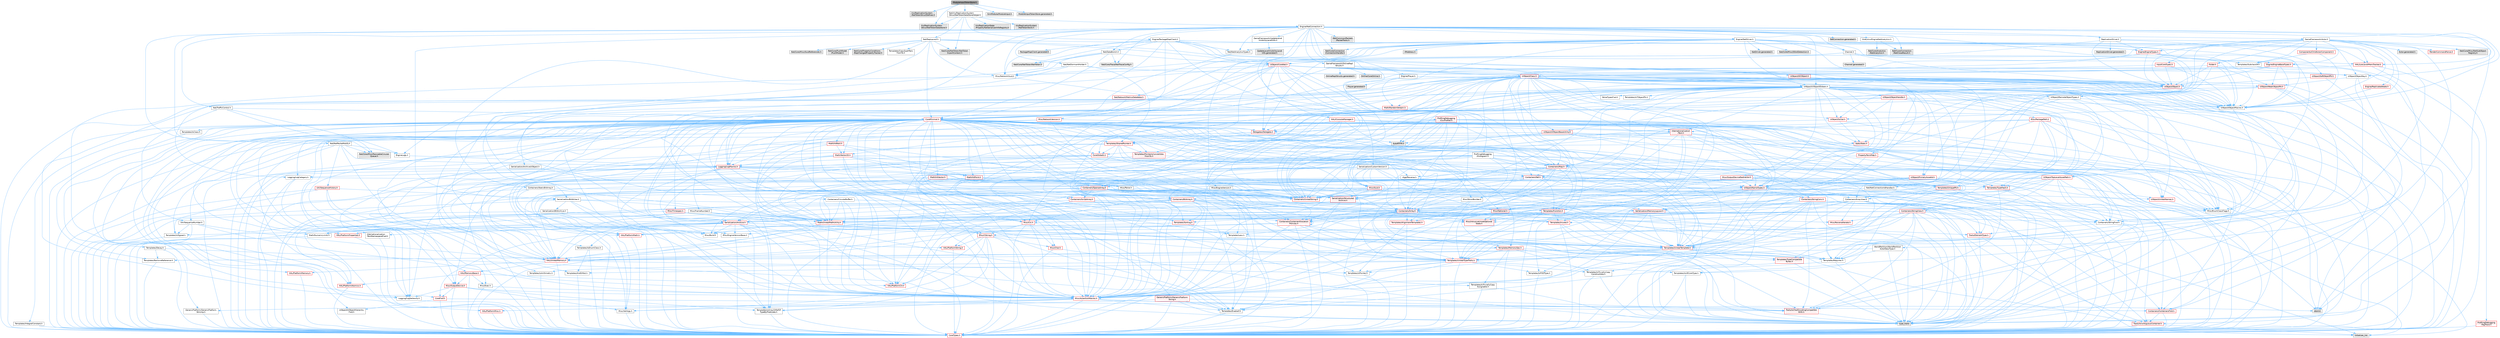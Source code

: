 digraph "ModuleInputTokenStore.h"
{
 // INTERACTIVE_SVG=YES
 // LATEX_PDF_SIZE
  bgcolor="transparent";
  edge [fontname=Helvetica,fontsize=10,labelfontname=Helvetica,labelfontsize=10];
  node [fontname=Helvetica,fontsize=10,shape=box,height=0.2,width=0.4];
  Node1 [id="Node000001",label="ModuleInputTokenStore.h",height=0.2,width=0.4,color="gray40", fillcolor="grey60", style="filled", fontcolor="black",tooltip=" "];
  Node1 -> Node2 [id="edge1_Node000001_Node000002",color="steelblue1",style="solid",tooltip=" "];
  Node2 [id="Node000002",label="Iris/ReplicationSystem\l/NetTokenStructDefines.h",height=0.2,width=0.4,color="grey60", fillcolor="#E0E0E0", style="filled",tooltip=" "];
  Node1 -> Node3 [id="edge2_Node000001_Node000003",color="steelblue1",style="solid",tooltip=" "];
  Node3 [id="Node000003",label="Iris/ReplicationSystem\l/StructNetTokenDataStore.h",height=0.2,width=0.4,color="grey60", fillcolor="#E0E0E0", style="filled",tooltip=" "];
  Node1 -> Node4 [id="edge3_Node000001_Node000004",color="steelblue1",style="solid",tooltip=" "];
  Node4 [id="Node000004",label="Net/Iris/ReplicationSystem\l/StructNetTokenDataStoreHelper.h",height=0.2,width=0.4,color="grey40", fillcolor="white", style="filled",URL="$d2/d63/StructNetTokenDataStoreHelper_8h.html",tooltip=" "];
  Node4 -> Node5 [id="edge4_Node000004_Node000005",color="steelblue1",style="solid",tooltip=" "];
  Node5 [id="Node000005",label="Iris/ReplicationSystem\l/NetTokenStore.h",height=0.2,width=0.4,color="grey60", fillcolor="#E0E0E0", style="filled",tooltip=" "];
  Node4 -> Node3 [id="edge5_Node000004_Node000003",color="steelblue1",style="solid",tooltip=" "];
  Node4 -> Node6 [id="edge6_Node000004_Node000006",color="steelblue1",style="solid",tooltip=" "];
  Node6 [id="Node000006",label="Engine/NetConnection.h",height=0.2,width=0.4,color="grey40", fillcolor="white", style="filled",URL="$d6/d03/NetConnection_8h.html",tooltip=" "];
  Node6 -> Node7 [id="edge7_Node000006_Node000007",color="steelblue1",style="solid",tooltip=" "];
  Node7 [id="Node000007",label="UObject/ObjectKey.h",height=0.2,width=0.4,color="grey40", fillcolor="white", style="filled",URL="$d8/db9/ObjectKey_8h.html",tooltip=" "];
  Node7 -> Node8 [id="edge8_Node000007_Node000008",color="steelblue1",style="solid",tooltip=" "];
  Node8 [id="Node000008",label="Templates/Requires.h",height=0.2,width=0.4,color="grey40", fillcolor="white", style="filled",URL="$dc/d96/Requires_8h.html",tooltip=" "];
  Node8 -> Node9 [id="edge9_Node000008_Node000009",color="steelblue1",style="solid",tooltip=" "];
  Node9 [id="Node000009",label="Templates/EnableIf.h",height=0.2,width=0.4,color="grey40", fillcolor="white", style="filled",URL="$d7/d60/EnableIf_8h.html",tooltip=" "];
  Node9 -> Node10 [id="edge10_Node000009_Node000010",color="steelblue1",style="solid",tooltip=" "];
  Node10 [id="Node000010",label="CoreTypes.h",height=0.2,width=0.4,color="red", fillcolor="#FFF0F0", style="filled",URL="$dc/dec/CoreTypes_8h.html",tooltip=" "];
  Node8 -> Node14 [id="edge11_Node000008_Node000014",color="steelblue1",style="solid",tooltip=" "];
  Node14 [id="Node000014",label="type_traits",height=0.2,width=0.4,color="grey60", fillcolor="#E0E0E0", style="filled",tooltip=" "];
  Node7 -> Node24 [id="edge12_Node000007_Node000024",color="steelblue1",style="solid",tooltip=" "];
  Node24 [id="Node000024",label="UObject/WeakObjectPtr.h",height=0.2,width=0.4,color="red", fillcolor="#FFF0F0", style="filled",URL="$d6/d96/WeakObjectPtr_8h.html",tooltip=" "];
  Node24 -> Node10 [id="edge13_Node000024_Node000010",color="steelblue1",style="solid",tooltip=" "];
  Node24 -> Node25 [id="edge14_Node000024_Node000025",color="steelblue1",style="solid",tooltip=" "];
  Node25 [id="Node000025",label="Misc/AssertionMacros.h",height=0.2,width=0.4,color="red", fillcolor="#FFF0F0", style="filled",URL="$d0/dfa/AssertionMacros_8h.html",tooltip=" "];
  Node25 -> Node10 [id="edge15_Node000025_Node000010",color="steelblue1",style="solid",tooltip=" "];
  Node25 -> Node26 [id="edge16_Node000025_Node000026",color="steelblue1",style="solid",tooltip=" "];
  Node26 [id="Node000026",label="HAL/PlatformMisc.h",height=0.2,width=0.4,color="red", fillcolor="#FFF0F0", style="filled",URL="$d0/df5/PlatformMisc_8h.html",tooltip=" "];
  Node26 -> Node10 [id="edge17_Node000026_Node000010",color="steelblue1",style="solid",tooltip=" "];
  Node25 -> Node9 [id="edge18_Node000025_Node000009",color="steelblue1",style="solid",tooltip=" "];
  Node25 -> Node62 [id="edge19_Node000025_Node000062",color="steelblue1",style="solid",tooltip=" "];
  Node62 [id="Node000062",label="Templates/IsArrayOrRefOf\lTypeByPredicate.h",height=0.2,width=0.4,color="grey40", fillcolor="white", style="filled",URL="$d6/da1/IsArrayOrRefOfTypeByPredicate_8h.html",tooltip=" "];
  Node62 -> Node10 [id="edge20_Node000062_Node000010",color="steelblue1",style="solid",tooltip=" "];
  Node25 -> Node65 [id="edge21_Node000025_Node000065",color="steelblue1",style="solid",tooltip=" "];
  Node65 [id="Node000065",label="Traits/IsCharEncodingCompatible\lWith.h",height=0.2,width=0.4,color="red", fillcolor="#FFF0F0", style="filled",URL="$df/dd1/IsCharEncodingCompatibleWith_8h.html",tooltip=" "];
  Node65 -> Node14 [id="edge22_Node000065_Node000014",color="steelblue1",style="solid",tooltip=" "];
  Node25 -> Node67 [id="edge23_Node000025_Node000067",color="steelblue1",style="solid",tooltip=" "];
  Node67 [id="Node000067",label="Misc/VarArgs.h",height=0.2,width=0.4,color="grey40", fillcolor="white", style="filled",URL="$d5/d6f/VarArgs_8h.html",tooltip=" "];
  Node67 -> Node10 [id="edge24_Node000067_Node000010",color="steelblue1",style="solid",tooltip=" "];
  Node25 -> Node73 [id="edge25_Node000025_Node000073",color="steelblue1",style="solid",tooltip=" "];
  Node73 [id="Node000073",label="atomic",height=0.2,width=0.4,color="grey60", fillcolor="#E0E0E0", style="filled",tooltip=" "];
  Node24 -> Node74 [id="edge26_Node000024_Node000074",color="steelblue1",style="solid",tooltip=" "];
  Node74 [id="Node000074",label="Templates/UnrealTemplate.h",height=0.2,width=0.4,color="red", fillcolor="#FFF0F0", style="filled",URL="$d4/d24/UnrealTemplate_8h.html",tooltip=" "];
  Node74 -> Node10 [id="edge27_Node000074_Node000010",color="steelblue1",style="solid",tooltip=" "];
  Node74 -> Node75 [id="edge28_Node000074_Node000075",color="steelblue1",style="solid",tooltip=" "];
  Node75 [id="Node000075",label="Templates/IsPointer.h",height=0.2,width=0.4,color="grey40", fillcolor="white", style="filled",URL="$d7/d05/IsPointer_8h.html",tooltip=" "];
  Node75 -> Node10 [id="edge29_Node000075_Node000010",color="steelblue1",style="solid",tooltip=" "];
  Node74 -> Node76 [id="edge30_Node000074_Node000076",color="steelblue1",style="solid",tooltip=" "];
  Node76 [id="Node000076",label="HAL/UnrealMemory.h",height=0.2,width=0.4,color="red", fillcolor="#FFF0F0", style="filled",URL="$d9/d96/UnrealMemory_8h.html",tooltip=" "];
  Node76 -> Node10 [id="edge31_Node000076_Node000010",color="steelblue1",style="solid",tooltip=" "];
  Node76 -> Node80 [id="edge32_Node000076_Node000080",color="steelblue1",style="solid",tooltip=" "];
  Node80 [id="Node000080",label="HAL/MemoryBase.h",height=0.2,width=0.4,color="red", fillcolor="#FFF0F0", style="filled",URL="$d6/d9f/MemoryBase_8h.html",tooltip=" "];
  Node80 -> Node10 [id="edge33_Node000080_Node000010",color="steelblue1",style="solid",tooltip=" "];
  Node80 -> Node55 [id="edge34_Node000080_Node000055",color="steelblue1",style="solid",tooltip=" "];
  Node55 [id="Node000055",label="HAL/PlatformAtomics.h",height=0.2,width=0.4,color="red", fillcolor="#FFF0F0", style="filled",URL="$d3/d36/PlatformAtomics_8h.html",tooltip=" "];
  Node55 -> Node10 [id="edge35_Node000055_Node000010",color="steelblue1",style="solid",tooltip=" "];
  Node80 -> Node38 [id="edge36_Node000080_Node000038",color="steelblue1",style="solid",tooltip=" "];
  Node38 [id="Node000038",label="HAL/PlatformCrt.h",height=0.2,width=0.4,color="red", fillcolor="#FFF0F0", style="filled",URL="$d8/d75/PlatformCrt_8h.html",tooltip=" "];
  Node80 -> Node81 [id="edge37_Node000080_Node000081",color="steelblue1",style="solid",tooltip=" "];
  Node81 [id="Node000081",label="Misc/Exec.h",height=0.2,width=0.4,color="grey40", fillcolor="white", style="filled",URL="$de/ddb/Exec_8h.html",tooltip=" "];
  Node81 -> Node10 [id="edge38_Node000081_Node000010",color="steelblue1",style="solid",tooltip=" "];
  Node81 -> Node25 [id="edge39_Node000081_Node000025",color="steelblue1",style="solid",tooltip=" "];
  Node80 -> Node82 [id="edge40_Node000080_Node000082",color="steelblue1",style="solid",tooltip=" "];
  Node82 [id="Node000082",label="Misc/OutputDevice.h",height=0.2,width=0.4,color="red", fillcolor="#FFF0F0", style="filled",URL="$d7/d32/OutputDevice_8h.html",tooltip=" "];
  Node82 -> Node33 [id="edge41_Node000082_Node000033",color="steelblue1",style="solid",tooltip=" "];
  Node33 [id="Node000033",label="CoreFwd.h",height=0.2,width=0.4,color="red", fillcolor="#FFF0F0", style="filled",URL="$d1/d1e/CoreFwd_8h.html",tooltip=" "];
  Node33 -> Node10 [id="edge42_Node000033_Node000010",color="steelblue1",style="solid",tooltip=" "];
  Node33 -> Node34 [id="edge43_Node000033_Node000034",color="steelblue1",style="solid",tooltip=" "];
  Node34 [id="Node000034",label="Containers/ContainersFwd.h",height=0.2,width=0.4,color="red", fillcolor="#FFF0F0", style="filled",URL="$d4/d0a/ContainersFwd_8h.html",tooltip=" "];
  Node34 -> Node10 [id="edge44_Node000034_Node000010",color="steelblue1",style="solid",tooltip=" "];
  Node34 -> Node31 [id="edge45_Node000034_Node000031",color="steelblue1",style="solid",tooltip=" "];
  Node31 [id="Node000031",label="Traits/IsContiguousContainer.h",height=0.2,width=0.4,color="red", fillcolor="#FFF0F0", style="filled",URL="$d5/d3c/IsContiguousContainer_8h.html",tooltip=" "];
  Node31 -> Node10 [id="edge46_Node000031_Node000010",color="steelblue1",style="solid",tooltip=" "];
  Node31 -> Node30 [id="edge47_Node000031_Node000030",color="steelblue1",style="solid",tooltip=" "];
  Node30 [id="Node000030",label="initializer_list",height=0.2,width=0.4,color="grey60", fillcolor="#E0E0E0", style="filled",tooltip=" "];
  Node33 -> Node36 [id="edge48_Node000033_Node000036",color="steelblue1",style="solid",tooltip=" "];
  Node36 [id="Node000036",label="UObject/UObjectHierarchy\lFwd.h",height=0.2,width=0.4,color="grey40", fillcolor="white", style="filled",URL="$d3/d13/UObjectHierarchyFwd_8h.html",tooltip=" "];
  Node82 -> Node10 [id="edge49_Node000082_Node000010",color="steelblue1",style="solid",tooltip=" "];
  Node82 -> Node83 [id="edge50_Node000082_Node000083",color="steelblue1",style="solid",tooltip=" "];
  Node83 [id="Node000083",label="Logging/LogVerbosity.h",height=0.2,width=0.4,color="grey40", fillcolor="white", style="filled",URL="$d2/d8f/LogVerbosity_8h.html",tooltip=" "];
  Node83 -> Node10 [id="edge51_Node000083_Node000010",color="steelblue1",style="solid",tooltip=" "];
  Node82 -> Node67 [id="edge52_Node000082_Node000067",color="steelblue1",style="solid",tooltip=" "];
  Node82 -> Node62 [id="edge53_Node000082_Node000062",color="steelblue1",style="solid",tooltip=" "];
  Node82 -> Node65 [id="edge54_Node000082_Node000065",color="steelblue1",style="solid",tooltip=" "];
  Node76 -> Node93 [id="edge55_Node000076_Node000093",color="steelblue1",style="solid",tooltip=" "];
  Node93 [id="Node000093",label="HAL/PlatformMemory.h",height=0.2,width=0.4,color="red", fillcolor="#FFF0F0", style="filled",URL="$de/d68/PlatformMemory_8h.html",tooltip=" "];
  Node93 -> Node10 [id="edge56_Node000093_Node000010",color="steelblue1",style="solid",tooltip=" "];
  Node76 -> Node75 [id="edge57_Node000076_Node000075",color="steelblue1",style="solid",tooltip=" "];
  Node74 -> Node98 [id="edge58_Node000074_Node000098",color="steelblue1",style="solid",tooltip=" "];
  Node98 [id="Node000098",label="Templates/UnrealTypeTraits.h",height=0.2,width=0.4,color="red", fillcolor="#FFF0F0", style="filled",URL="$d2/d2d/UnrealTypeTraits_8h.html",tooltip=" "];
  Node98 -> Node10 [id="edge59_Node000098_Node000010",color="steelblue1",style="solid",tooltip=" "];
  Node98 -> Node75 [id="edge60_Node000098_Node000075",color="steelblue1",style="solid",tooltip=" "];
  Node98 -> Node25 [id="edge61_Node000098_Node000025",color="steelblue1",style="solid",tooltip=" "];
  Node98 -> Node89 [id="edge62_Node000098_Node000089",color="steelblue1",style="solid",tooltip=" "];
  Node89 [id="Node000089",label="Templates/AndOrNot.h",height=0.2,width=0.4,color="grey40", fillcolor="white", style="filled",URL="$db/d0a/AndOrNot_8h.html",tooltip=" "];
  Node89 -> Node10 [id="edge63_Node000089_Node000010",color="steelblue1",style="solid",tooltip=" "];
  Node98 -> Node9 [id="edge64_Node000098_Node000009",color="steelblue1",style="solid",tooltip=" "];
  Node98 -> Node99 [id="edge65_Node000098_Node000099",color="steelblue1",style="solid",tooltip=" "];
  Node99 [id="Node000099",label="Templates/IsArithmetic.h",height=0.2,width=0.4,color="grey40", fillcolor="white", style="filled",URL="$d2/d5d/IsArithmetic_8h.html",tooltip=" "];
  Node99 -> Node10 [id="edge66_Node000099_Node000010",color="steelblue1",style="solid",tooltip=" "];
  Node98 -> Node101 [id="edge67_Node000098_Node000101",color="steelblue1",style="solid",tooltip=" "];
  Node101 [id="Node000101",label="Templates/IsPODType.h",height=0.2,width=0.4,color="grey40", fillcolor="white", style="filled",URL="$d7/db1/IsPODType_8h.html",tooltip=" "];
  Node101 -> Node10 [id="edge68_Node000101_Node000010",color="steelblue1",style="solid",tooltip=" "];
  Node98 -> Node102 [id="edge69_Node000098_Node000102",color="steelblue1",style="solid",tooltip=" "];
  Node102 [id="Node000102",label="Templates/IsUECoreType.h",height=0.2,width=0.4,color="grey40", fillcolor="white", style="filled",URL="$d1/db8/IsUECoreType_8h.html",tooltip=" "];
  Node102 -> Node10 [id="edge70_Node000102_Node000010",color="steelblue1",style="solid",tooltip=" "];
  Node102 -> Node14 [id="edge71_Node000102_Node000014",color="steelblue1",style="solid",tooltip=" "];
  Node98 -> Node90 [id="edge72_Node000098_Node000090",color="steelblue1",style="solid",tooltip=" "];
  Node90 [id="Node000090",label="Templates/IsTriviallyCopy\lConstructible.h",height=0.2,width=0.4,color="grey40", fillcolor="white", style="filled",URL="$d3/d78/IsTriviallyCopyConstructible_8h.html",tooltip=" "];
  Node90 -> Node10 [id="edge73_Node000090_Node000010",color="steelblue1",style="solid",tooltip=" "];
  Node90 -> Node14 [id="edge74_Node000090_Node000014",color="steelblue1",style="solid",tooltip=" "];
  Node74 -> Node103 [id="edge75_Node000074_Node000103",color="steelblue1",style="solid",tooltip=" "];
  Node103 [id="Node000103",label="Templates/RemoveReference.h",height=0.2,width=0.4,color="grey40", fillcolor="white", style="filled",URL="$da/dbe/RemoveReference_8h.html",tooltip=" "];
  Node103 -> Node10 [id="edge76_Node000103_Node000010",color="steelblue1",style="solid",tooltip=" "];
  Node74 -> Node8 [id="edge77_Node000074_Node000008",color="steelblue1",style="solid",tooltip=" "];
  Node74 -> Node104 [id="edge78_Node000074_Node000104",color="steelblue1",style="solid",tooltip=" "];
  Node104 [id="Node000104",label="Templates/TypeCompatible\lBytes.h",height=0.2,width=0.4,color="red", fillcolor="#FFF0F0", style="filled",URL="$df/d0a/TypeCompatibleBytes_8h.html",tooltip=" "];
  Node104 -> Node10 [id="edge79_Node000104_Node000010",color="steelblue1",style="solid",tooltip=" "];
  Node104 -> Node14 [id="edge80_Node000104_Node000014",color="steelblue1",style="solid",tooltip=" "];
  Node74 -> Node31 [id="edge81_Node000074_Node000031",color="steelblue1",style="solid",tooltip=" "];
  Node74 -> Node14 [id="edge82_Node000074_Node000014",color="steelblue1",style="solid",tooltip=" "];
  Node24 -> Node288 [id="edge83_Node000024_Node000288",color="steelblue1",style="solid",tooltip=" "];
  Node288 [id="Node000288",label="UObject/RemoteObjectTypes.h",height=0.2,width=0.4,color="grey40", fillcolor="white", style="filled",URL="$d5/d80/RemoteObjectTypes_8h.html",tooltip=" "];
  Node288 -> Node10 [id="edge84_Node000288_Node000010",color="steelblue1",style="solid",tooltip=" "];
  Node288 -> Node141 [id="edge85_Node000288_Node000141",color="steelblue1",style="solid",tooltip=" "];
  Node141 [id="Node000141",label="Templates/TypeHash.h",height=0.2,width=0.4,color="red", fillcolor="#FFF0F0", style="filled",URL="$d1/d62/TypeHash_8h.html",tooltip=" "];
  Node141 -> Node10 [id="edge86_Node000141_Node000010",color="steelblue1",style="solid",tooltip=" "];
  Node141 -> Node8 [id="edge87_Node000141_Node000008",color="steelblue1",style="solid",tooltip=" "];
  Node141 -> Node142 [id="edge88_Node000141_Node000142",color="steelblue1",style="solid",tooltip=" "];
  Node142 [id="Node000142",label="Misc/Crc.h",height=0.2,width=0.4,color="red", fillcolor="#FFF0F0", style="filled",URL="$d4/dd2/Crc_8h.html",tooltip=" "];
  Node142 -> Node10 [id="edge89_Node000142_Node000010",color="steelblue1",style="solid",tooltip=" "];
  Node142 -> Node78 [id="edge90_Node000142_Node000078",color="steelblue1",style="solid",tooltip=" "];
  Node78 [id="Node000078",label="HAL/PlatformString.h",height=0.2,width=0.4,color="red", fillcolor="#FFF0F0", style="filled",URL="$db/db5/PlatformString_8h.html",tooltip=" "];
  Node78 -> Node10 [id="edge91_Node000078_Node000010",color="steelblue1",style="solid",tooltip=" "];
  Node142 -> Node25 [id="edge92_Node000142_Node000025",color="steelblue1",style="solid",tooltip=" "];
  Node142 -> Node143 [id="edge93_Node000142_Node000143",color="steelblue1",style="solid",tooltip=" "];
  Node143 [id="Node000143",label="Misc/CString.h",height=0.2,width=0.4,color="red", fillcolor="#FFF0F0", style="filled",URL="$d2/d49/CString_8h.html",tooltip=" "];
  Node143 -> Node10 [id="edge94_Node000143_Node000010",color="steelblue1",style="solid",tooltip=" "];
  Node143 -> Node38 [id="edge95_Node000143_Node000038",color="steelblue1",style="solid",tooltip=" "];
  Node143 -> Node78 [id="edge96_Node000143_Node000078",color="steelblue1",style="solid",tooltip=" "];
  Node143 -> Node25 [id="edge97_Node000143_Node000025",color="steelblue1",style="solid",tooltip=" "];
  Node143 -> Node144 [id="edge98_Node000143_Node000144",color="steelblue1",style="solid",tooltip=" "];
  Node144 [id="Node000144",label="Misc/Char.h",height=0.2,width=0.4,color="red", fillcolor="#FFF0F0", style="filled",URL="$d0/d58/Char_8h.html",tooltip=" "];
  Node144 -> Node10 [id="edge99_Node000144_Node000010",color="steelblue1",style="solid",tooltip=" "];
  Node144 -> Node14 [id="edge100_Node000144_Node000014",color="steelblue1",style="solid",tooltip=" "];
  Node143 -> Node67 [id="edge101_Node000143_Node000067",color="steelblue1",style="solid",tooltip=" "];
  Node143 -> Node62 [id="edge102_Node000143_Node000062",color="steelblue1",style="solid",tooltip=" "];
  Node143 -> Node65 [id="edge103_Node000143_Node000065",color="steelblue1",style="solid",tooltip=" "];
  Node142 -> Node144 [id="edge104_Node000142_Node000144",color="steelblue1",style="solid",tooltip=" "];
  Node142 -> Node98 [id="edge105_Node000142_Node000098",color="steelblue1",style="solid",tooltip=" "];
  Node141 -> Node14 [id="edge106_Node000141_Node000014",color="steelblue1",style="solid",tooltip=" "];
  Node288 -> Node107 [id="edge107_Node000288_Node000107",color="steelblue1",style="solid",tooltip=" "];
  Node107 [id="Node000107",label="Containers/Array.h",height=0.2,width=0.4,color="red", fillcolor="#FFF0F0", style="filled",URL="$df/dd0/Array_8h.html",tooltip=" "];
  Node107 -> Node10 [id="edge108_Node000107_Node000010",color="steelblue1",style="solid",tooltip=" "];
  Node107 -> Node25 [id="edge109_Node000107_Node000025",color="steelblue1",style="solid",tooltip=" "];
  Node107 -> Node108 [id="edge110_Node000107_Node000108",color="steelblue1",style="solid",tooltip=" "];
  Node108 [id="Node000108",label="Misc/IntrusiveUnsetOptional\lState.h",height=0.2,width=0.4,color="red", fillcolor="#FFF0F0", style="filled",URL="$d2/d0a/IntrusiveUnsetOptionalState_8h.html",tooltip=" "];
  Node107 -> Node110 [id="edge111_Node000107_Node000110",color="steelblue1",style="solid",tooltip=" "];
  Node110 [id="Node000110",label="Misc/ReverseIterate.h",height=0.2,width=0.4,color="red", fillcolor="#FFF0F0", style="filled",URL="$db/de3/ReverseIterate_8h.html",tooltip=" "];
  Node107 -> Node76 [id="edge112_Node000107_Node000076",color="steelblue1",style="solid",tooltip=" "];
  Node107 -> Node98 [id="edge113_Node000107_Node000098",color="steelblue1",style="solid",tooltip=" "];
  Node107 -> Node74 [id="edge114_Node000107_Node000074",color="steelblue1",style="solid",tooltip=" "];
  Node107 -> Node113 [id="edge115_Node000107_Node000113",color="steelblue1",style="solid",tooltip=" "];
  Node113 [id="Node000113",label="Containers/ContainerAllocation\lPolicies.h",height=0.2,width=0.4,color="red", fillcolor="#FFF0F0", style="filled",URL="$d7/dff/ContainerAllocationPolicies_8h.html",tooltip=" "];
  Node113 -> Node10 [id="edge116_Node000113_Node000010",color="steelblue1",style="solid",tooltip=" "];
  Node113 -> Node113 [id="edge117_Node000113_Node000113",color="steelblue1",style="solid",tooltip=" "];
  Node113 -> Node115 [id="edge118_Node000113_Node000115",color="steelblue1",style="solid",tooltip=" "];
  Node115 [id="Node000115",label="HAL/PlatformMath.h",height=0.2,width=0.4,color="red", fillcolor="#FFF0F0", style="filled",URL="$dc/d53/PlatformMath_8h.html",tooltip=" "];
  Node115 -> Node10 [id="edge119_Node000115_Node000010",color="steelblue1",style="solid",tooltip=" "];
  Node113 -> Node76 [id="edge120_Node000113_Node000076",color="steelblue1",style="solid",tooltip=" "];
  Node113 -> Node48 [id="edge121_Node000113_Node000048",color="steelblue1",style="solid",tooltip=" "];
  Node48 [id="Node000048",label="Math/NumericLimits.h",height=0.2,width=0.4,color="grey40", fillcolor="white", style="filled",URL="$df/d1b/NumericLimits_8h.html",tooltip=" "];
  Node48 -> Node10 [id="edge122_Node000048_Node000010",color="steelblue1",style="solid",tooltip=" "];
  Node113 -> Node25 [id="edge123_Node000113_Node000025",color="steelblue1",style="solid",tooltip=" "];
  Node113 -> Node124 [id="edge124_Node000113_Node000124",color="steelblue1",style="solid",tooltip=" "];
  Node124 [id="Node000124",label="Templates/MemoryOps.h",height=0.2,width=0.4,color="red", fillcolor="#FFF0F0", style="filled",URL="$db/dea/MemoryOps_8h.html",tooltip=" "];
  Node124 -> Node10 [id="edge125_Node000124_Node000010",color="steelblue1",style="solid",tooltip=" "];
  Node124 -> Node76 [id="edge126_Node000124_Node000076",color="steelblue1",style="solid",tooltip=" "];
  Node124 -> Node91 [id="edge127_Node000124_Node000091",color="steelblue1",style="solid",tooltip=" "];
  Node91 [id="Node000091",label="Templates/IsTriviallyCopy\lAssignable.h",height=0.2,width=0.4,color="grey40", fillcolor="white", style="filled",URL="$d2/df2/IsTriviallyCopyAssignable_8h.html",tooltip=" "];
  Node91 -> Node10 [id="edge128_Node000091_Node000010",color="steelblue1",style="solid",tooltip=" "];
  Node91 -> Node14 [id="edge129_Node000091_Node000014",color="steelblue1",style="solid",tooltip=" "];
  Node124 -> Node90 [id="edge130_Node000124_Node000090",color="steelblue1",style="solid",tooltip=" "];
  Node124 -> Node8 [id="edge131_Node000124_Node000008",color="steelblue1",style="solid",tooltip=" "];
  Node124 -> Node98 [id="edge132_Node000124_Node000098",color="steelblue1",style="solid",tooltip=" "];
  Node124 -> Node14 [id="edge133_Node000124_Node000014",color="steelblue1",style="solid",tooltip=" "];
  Node113 -> Node104 [id="edge134_Node000113_Node000104",color="steelblue1",style="solid",tooltip=" "];
  Node113 -> Node14 [id="edge135_Node000113_Node000014",color="steelblue1",style="solid",tooltip=" "];
  Node107 -> Node126 [id="edge136_Node000107_Node000126",color="steelblue1",style="solid",tooltip=" "];
  Node126 [id="Node000126",label="Serialization/Archive.h",height=0.2,width=0.4,color="red", fillcolor="#FFF0F0", style="filled",URL="$d7/d3b/Archive_8h.html",tooltip=" "];
  Node126 -> Node33 [id="edge137_Node000126_Node000033",color="steelblue1",style="solid",tooltip=" "];
  Node126 -> Node10 [id="edge138_Node000126_Node000010",color="steelblue1",style="solid",tooltip=" "];
  Node126 -> Node127 [id="edge139_Node000126_Node000127",color="steelblue1",style="solid",tooltip=" "];
  Node127 [id="Node000127",label="HAL/PlatformProperties.h",height=0.2,width=0.4,color="red", fillcolor="#FFF0F0", style="filled",URL="$d9/db0/PlatformProperties_8h.html",tooltip=" "];
  Node127 -> Node10 [id="edge140_Node000127_Node000010",color="steelblue1",style="solid",tooltip=" "];
  Node126 -> Node130 [id="edge141_Node000126_Node000130",color="steelblue1",style="solid",tooltip=" "];
  Node130 [id="Node000130",label="Internationalization\l/TextNamespaceFwd.h",height=0.2,width=0.4,color="grey40", fillcolor="white", style="filled",URL="$d8/d97/TextNamespaceFwd_8h.html",tooltip=" "];
  Node130 -> Node10 [id="edge142_Node000130_Node000010",color="steelblue1",style="solid",tooltip=" "];
  Node126 -> Node25 [id="edge143_Node000126_Node000025",color="steelblue1",style="solid",tooltip=" "];
  Node126 -> Node12 [id="edge144_Node000126_Node000012",color="steelblue1",style="solid",tooltip=" "];
  Node12 [id="Node000012",label="Misc/Build.h",height=0.2,width=0.4,color="grey40", fillcolor="white", style="filled",URL="$d3/dbb/Build_8h.html",tooltip=" "];
  Node126 -> Node131 [id="edge145_Node000126_Node000131",color="steelblue1",style="solid",tooltip=" "];
  Node131 [id="Node000131",label="Misc/EngineVersionBase.h",height=0.2,width=0.4,color="grey40", fillcolor="white", style="filled",URL="$d5/d2b/EngineVersionBase_8h.html",tooltip=" "];
  Node131 -> Node10 [id="edge146_Node000131_Node000010",color="steelblue1",style="solid",tooltip=" "];
  Node126 -> Node67 [id="edge147_Node000126_Node000067",color="steelblue1",style="solid",tooltip=" "];
  Node126 -> Node9 [id="edge148_Node000126_Node000009",color="steelblue1",style="solid",tooltip=" "];
  Node126 -> Node62 [id="edge149_Node000126_Node000062",color="steelblue1",style="solid",tooltip=" "];
  Node126 -> Node134 [id="edge150_Node000126_Node000134",color="steelblue1",style="solid",tooltip=" "];
  Node134 [id="Node000134",label="Templates/IsEnumClass.h",height=0.2,width=0.4,color="grey40", fillcolor="white", style="filled",URL="$d7/d15/IsEnumClass_8h.html",tooltip=" "];
  Node134 -> Node10 [id="edge151_Node000134_Node000010",color="steelblue1",style="solid",tooltip=" "];
  Node134 -> Node89 [id="edge152_Node000134_Node000089",color="steelblue1",style="solid",tooltip=" "];
  Node126 -> Node120 [id="edge153_Node000126_Node000120",color="steelblue1",style="solid",tooltip=" "];
  Node120 [id="Node000120",label="Templates/IsSigned.h",height=0.2,width=0.4,color="grey40", fillcolor="white", style="filled",URL="$d8/dd8/IsSigned_8h.html",tooltip=" "];
  Node120 -> Node10 [id="edge154_Node000120_Node000010",color="steelblue1",style="solid",tooltip=" "];
  Node126 -> Node74 [id="edge155_Node000126_Node000074",color="steelblue1",style="solid",tooltip=" "];
  Node126 -> Node65 [id="edge156_Node000126_Node000065",color="steelblue1",style="solid",tooltip=" "];
  Node107 -> Node152 [id="edge157_Node000107_Node000152",color="steelblue1",style="solid",tooltip=" "];
  Node152 [id="Node000152",label="Templates/Invoke.h",height=0.2,width=0.4,color="red", fillcolor="#FFF0F0", style="filled",URL="$d7/deb/Invoke_8h.html",tooltip=" "];
  Node152 -> Node10 [id="edge158_Node000152_Node000010",color="steelblue1",style="solid",tooltip=" "];
  Node152 -> Node74 [id="edge159_Node000152_Node000074",color="steelblue1",style="solid",tooltip=" "];
  Node152 -> Node14 [id="edge160_Node000152_Node000014",color="steelblue1",style="solid",tooltip=" "];
  Node107 -> Node157 [id="edge161_Node000107_Node000157",color="steelblue1",style="solid",tooltip=" "];
  Node157 [id="Node000157",label="Templates/Less.h",height=0.2,width=0.4,color="grey40", fillcolor="white", style="filled",URL="$de/dc8/Less_8h.html",tooltip=" "];
  Node157 -> Node10 [id="edge162_Node000157_Node000010",color="steelblue1",style="solid",tooltip=" "];
  Node157 -> Node74 [id="edge163_Node000157_Node000074",color="steelblue1",style="solid",tooltip=" "];
  Node107 -> Node8 [id="edge164_Node000107_Node000008",color="steelblue1",style="solid",tooltip=" "];
  Node107 -> Node165 [id="edge165_Node000107_Node000165",color="steelblue1",style="solid",tooltip=" "];
  Node165 [id="Node000165",label="Templates/Sorting.h",height=0.2,width=0.4,color="red", fillcolor="#FFF0F0", style="filled",URL="$d3/d9e/Sorting_8h.html",tooltip=" "];
  Node165 -> Node10 [id="edge166_Node000165_Node000010",color="steelblue1",style="solid",tooltip=" "];
  Node165 -> Node115 [id="edge167_Node000165_Node000115",color="steelblue1",style="solid",tooltip=" "];
  Node165 -> Node157 [id="edge168_Node000165_Node000157",color="steelblue1",style="solid",tooltip=" "];
  Node107 -> Node169 [id="edge169_Node000107_Node000169",color="steelblue1",style="solid",tooltip=" "];
  Node169 [id="Node000169",label="Templates/AlignmentTemplates.h",height=0.2,width=0.4,color="red", fillcolor="#FFF0F0", style="filled",URL="$dd/d32/AlignmentTemplates_8h.html",tooltip=" "];
  Node169 -> Node10 [id="edge170_Node000169_Node000010",color="steelblue1",style="solid",tooltip=" "];
  Node169 -> Node75 [id="edge171_Node000169_Node000075",color="steelblue1",style="solid",tooltip=" "];
  Node107 -> Node29 [id="edge172_Node000107_Node000029",color="steelblue1",style="solid",tooltip=" "];
  Node29 [id="Node000029",label="Traits/ElementType.h",height=0.2,width=0.4,color="red", fillcolor="#FFF0F0", style="filled",URL="$d5/d4f/ElementType_8h.html",tooltip=" "];
  Node29 -> Node30 [id="edge173_Node000029_Node000030",color="steelblue1",style="solid",tooltip=" "];
  Node29 -> Node14 [id="edge174_Node000029_Node000014",color="steelblue1",style="solid",tooltip=" "];
  Node107 -> Node14 [id="edge175_Node000107_Node000014",color="steelblue1",style="solid",tooltip=" "];
  Node288 -> Node170 [id="edge176_Node000288_Node000170",color="steelblue1",style="solid",tooltip=" "];
  Node170 [id="Node000170",label="Containers/UnrealString.h",height=0.2,width=0.4,color="red", fillcolor="#FFF0F0", style="filled",URL="$d5/dba/UnrealString_8h.html",tooltip=" "];
  Node288 -> Node244 [id="edge177_Node000288_Node000244",color="steelblue1",style="solid",tooltip=" "];
  Node244 [id="Node000244",label="UObject/ObjectMacros.h",height=0.2,width=0.4,color="grey40", fillcolor="white", style="filled",URL="$d8/d8d/ObjectMacros_8h.html",tooltip=" "];
  Node244 -> Node50 [id="edge178_Node000244_Node000050",color="steelblue1",style="solid",tooltip=" "];
  Node50 [id="Node000050",label="Misc/EnumClassFlags.h",height=0.2,width=0.4,color="grey40", fillcolor="white", style="filled",URL="$d8/de7/EnumClassFlags_8h.html",tooltip=" "];
  Node244 -> Node245 [id="edge179_Node000244_Node000245",color="steelblue1",style="solid",tooltip=" "];
  Node245 [id="Node000245",label="UObject/Script.h",height=0.2,width=0.4,color="red", fillcolor="#FFF0F0", style="filled",URL="$de/dc6/Script_8h.html",tooltip=" "];
  Node245 -> Node246 [id="edge180_Node000245_Node000246",color="steelblue1",style="solid",tooltip=" "];
  Node246 [id="Node000246",label="Delegates/Delegate.h",height=0.2,width=0.4,color="red", fillcolor="#FFF0F0", style="filled",URL="$d4/d80/Delegate_8h.html",tooltip=" "];
  Node246 -> Node10 [id="edge181_Node000246_Node000010",color="steelblue1",style="solid",tooltip=" "];
  Node246 -> Node25 [id="edge182_Node000246_Node000025",color="steelblue1",style="solid",tooltip=" "];
  Node246 -> Node223 [id="edge183_Node000246_Node000223",color="steelblue1",style="solid",tooltip=" "];
  Node223 [id="Node000223",label="UObject/NameTypes.h",height=0.2,width=0.4,color="red", fillcolor="#FFF0F0", style="filled",URL="$d6/d35/NameTypes_8h.html",tooltip=" "];
  Node223 -> Node10 [id="edge184_Node000223_Node000010",color="steelblue1",style="solid",tooltip=" "];
  Node223 -> Node25 [id="edge185_Node000223_Node000025",color="steelblue1",style="solid",tooltip=" "];
  Node223 -> Node76 [id="edge186_Node000223_Node000076",color="steelblue1",style="solid",tooltip=" "];
  Node223 -> Node98 [id="edge187_Node000223_Node000098",color="steelblue1",style="solid",tooltip=" "];
  Node223 -> Node74 [id="edge188_Node000223_Node000074",color="steelblue1",style="solid",tooltip=" "];
  Node223 -> Node170 [id="edge189_Node000223_Node000170",color="steelblue1",style="solid",tooltip=" "];
  Node223 -> Node224 [id="edge190_Node000223_Node000224",color="steelblue1",style="solid",tooltip=" "];
  Node224 [id="Node000224",label="Containers/StringConv.h",height=0.2,width=0.4,color="red", fillcolor="#FFF0F0", style="filled",URL="$d3/ddf/StringConv_8h.html",tooltip=" "];
  Node224 -> Node10 [id="edge191_Node000224_Node000010",color="steelblue1",style="solid",tooltip=" "];
  Node224 -> Node25 [id="edge192_Node000224_Node000025",color="steelblue1",style="solid",tooltip=" "];
  Node224 -> Node113 [id="edge193_Node000224_Node000113",color="steelblue1",style="solid",tooltip=" "];
  Node224 -> Node107 [id="edge194_Node000224_Node000107",color="steelblue1",style="solid",tooltip=" "];
  Node224 -> Node143 [id="edge195_Node000224_Node000143",color="steelblue1",style="solid",tooltip=" "];
  Node224 -> Node74 [id="edge196_Node000224_Node000074",color="steelblue1",style="solid",tooltip=" "];
  Node224 -> Node98 [id="edge197_Node000224_Node000098",color="steelblue1",style="solid",tooltip=" "];
  Node224 -> Node29 [id="edge198_Node000224_Node000029",color="steelblue1",style="solid",tooltip=" "];
  Node224 -> Node65 [id="edge199_Node000224_Node000065",color="steelblue1",style="solid",tooltip=" "];
  Node224 -> Node31 [id="edge200_Node000224_Node000031",color="steelblue1",style="solid",tooltip=" "];
  Node224 -> Node14 [id="edge201_Node000224_Node000014",color="steelblue1",style="solid",tooltip=" "];
  Node223 -> Node28 [id="edge202_Node000223_Node000028",color="steelblue1",style="solid",tooltip=" "];
  Node28 [id="Node000028",label="Containers/StringFwd.h",height=0.2,width=0.4,color="grey40", fillcolor="white", style="filled",URL="$df/d37/StringFwd_8h.html",tooltip=" "];
  Node28 -> Node10 [id="edge203_Node000028_Node000010",color="steelblue1",style="solid",tooltip=" "];
  Node28 -> Node29 [id="edge204_Node000028_Node000029",color="steelblue1",style="solid",tooltip=" "];
  Node28 -> Node31 [id="edge205_Node000028_Node000031",color="steelblue1",style="solid",tooltip=" "];
  Node223 -> Node225 [id="edge206_Node000223_Node000225",color="steelblue1",style="solid",tooltip=" "];
  Node225 [id="Node000225",label="UObject/UnrealNames.h",height=0.2,width=0.4,color="red", fillcolor="#FFF0F0", style="filled",URL="$d8/db1/UnrealNames_8h.html",tooltip=" "];
  Node225 -> Node10 [id="edge207_Node000225_Node000010",color="steelblue1",style="solid",tooltip=" "];
  Node223 -> Node137 [id="edge208_Node000223_Node000137",color="steelblue1",style="solid",tooltip=" "];
  Node137 [id="Node000137",label="Serialization/MemoryLayout.h",height=0.2,width=0.4,color="red", fillcolor="#FFF0F0", style="filled",URL="$d7/d66/MemoryLayout_8h.html",tooltip=" "];
  Node137 -> Node28 [id="edge209_Node000137_Node000028",color="steelblue1",style="solid",tooltip=" "];
  Node137 -> Node76 [id="edge210_Node000137_Node000076",color="steelblue1",style="solid",tooltip=" "];
  Node137 -> Node9 [id="edge211_Node000137_Node000009",color="steelblue1",style="solid",tooltip=" "];
  Node137 -> Node74 [id="edge212_Node000137_Node000074",color="steelblue1",style="solid",tooltip=" "];
  Node223 -> Node108 [id="edge213_Node000223_Node000108",color="steelblue1",style="solid",tooltip=" "];
  Node246 -> Node185 [id="edge214_Node000246_Node000185",color="steelblue1",style="solid",tooltip=" "];
  Node185 [id="Node000185",label="Templates/SharedPointer.h",height=0.2,width=0.4,color="red", fillcolor="#FFF0F0", style="filled",URL="$d2/d17/SharedPointer_8h.html",tooltip=" "];
  Node185 -> Node10 [id="edge215_Node000185_Node000010",color="steelblue1",style="solid",tooltip=" "];
  Node185 -> Node108 [id="edge216_Node000185_Node000108",color="steelblue1",style="solid",tooltip=" "];
  Node185 -> Node186 [id="edge217_Node000185_Node000186",color="steelblue1",style="solid",tooltip=" "];
  Node186 [id="Node000186",label="Templates/PointerIsConvertible\lFromTo.h",height=0.2,width=0.4,color="red", fillcolor="#FFF0F0", style="filled",URL="$d6/d65/PointerIsConvertibleFromTo_8h.html",tooltip=" "];
  Node186 -> Node10 [id="edge218_Node000186_Node000010",color="steelblue1",style="solid",tooltip=" "];
  Node186 -> Node14 [id="edge219_Node000186_Node000014",color="steelblue1",style="solid",tooltip=" "];
  Node185 -> Node25 [id="edge220_Node000185_Node000025",color="steelblue1",style="solid",tooltip=" "];
  Node185 -> Node76 [id="edge221_Node000185_Node000076",color="steelblue1",style="solid",tooltip=" "];
  Node185 -> Node107 [id="edge222_Node000185_Node000107",color="steelblue1",style="solid",tooltip=" "];
  Node185 -> Node187 [id="edge223_Node000185_Node000187",color="steelblue1",style="solid",tooltip=" "];
  Node187 [id="Node000187",label="Containers/Map.h",height=0.2,width=0.4,color="red", fillcolor="#FFF0F0", style="filled",URL="$df/d79/Map_8h.html",tooltip=" "];
  Node187 -> Node10 [id="edge224_Node000187_Node000010",color="steelblue1",style="solid",tooltip=" "];
  Node187 -> Node188 [id="edge225_Node000187_Node000188",color="steelblue1",style="solid",tooltip=" "];
  Node188 [id="Node000188",label="Algo/Reverse.h",height=0.2,width=0.4,color="grey40", fillcolor="white", style="filled",URL="$d5/d93/Reverse_8h.html",tooltip=" "];
  Node188 -> Node10 [id="edge226_Node000188_Node000010",color="steelblue1",style="solid",tooltip=" "];
  Node188 -> Node74 [id="edge227_Node000188_Node000074",color="steelblue1",style="solid",tooltip=" "];
  Node187 -> Node189 [id="edge228_Node000187_Node000189",color="steelblue1",style="solid",tooltip=" "];
  Node189 [id="Node000189",label="Containers/Set.h",height=0.2,width=0.4,color="red", fillcolor="#FFF0F0", style="filled",URL="$d4/d45/Set_8h.html",tooltip=" "];
  Node189 -> Node113 [id="edge229_Node000189_Node000113",color="steelblue1",style="solid",tooltip=" "];
  Node189 -> Node191 [id="edge230_Node000189_Node000191",color="steelblue1",style="solid",tooltip=" "];
  Node191 [id="Node000191",label="Containers/SparseArray.h",height=0.2,width=0.4,color="red", fillcolor="#FFF0F0", style="filled",URL="$d5/dbf/SparseArray_8h.html",tooltip=" "];
  Node191 -> Node10 [id="edge231_Node000191_Node000010",color="steelblue1",style="solid",tooltip=" "];
  Node191 -> Node25 [id="edge232_Node000191_Node000025",color="steelblue1",style="solid",tooltip=" "];
  Node191 -> Node76 [id="edge233_Node000191_Node000076",color="steelblue1",style="solid",tooltip=" "];
  Node191 -> Node98 [id="edge234_Node000191_Node000098",color="steelblue1",style="solid",tooltip=" "];
  Node191 -> Node74 [id="edge235_Node000191_Node000074",color="steelblue1",style="solid",tooltip=" "];
  Node191 -> Node113 [id="edge236_Node000191_Node000113",color="steelblue1",style="solid",tooltip=" "];
  Node191 -> Node157 [id="edge237_Node000191_Node000157",color="steelblue1",style="solid",tooltip=" "];
  Node191 -> Node107 [id="edge238_Node000191_Node000107",color="steelblue1",style="solid",tooltip=" "];
  Node191 -> Node168 [id="edge239_Node000191_Node000168",color="steelblue1",style="solid",tooltip=" "];
  Node168 [id="Node000168",label="Math/UnrealMathUtility.h",height=0.2,width=0.4,color="red", fillcolor="#FFF0F0", style="filled",URL="$db/db8/UnrealMathUtility_8h.html",tooltip=" "];
  Node168 -> Node10 [id="edge240_Node000168_Node000010",color="steelblue1",style="solid",tooltip=" "];
  Node168 -> Node25 [id="edge241_Node000168_Node000025",color="steelblue1",style="solid",tooltip=" "];
  Node168 -> Node115 [id="edge242_Node000168_Node000115",color="steelblue1",style="solid",tooltip=" "];
  Node168 -> Node8 [id="edge243_Node000168_Node000008",color="steelblue1",style="solid",tooltip=" "];
  Node191 -> Node192 [id="edge244_Node000191_Node000192",color="steelblue1",style="solid",tooltip=" "];
  Node192 [id="Node000192",label="Containers/ScriptArray.h",height=0.2,width=0.4,color="red", fillcolor="#FFF0F0", style="filled",URL="$dc/daf/ScriptArray_8h.html",tooltip=" "];
  Node192 -> Node10 [id="edge245_Node000192_Node000010",color="steelblue1",style="solid",tooltip=" "];
  Node192 -> Node25 [id="edge246_Node000192_Node000025",color="steelblue1",style="solid",tooltip=" "];
  Node192 -> Node76 [id="edge247_Node000192_Node000076",color="steelblue1",style="solid",tooltip=" "];
  Node192 -> Node113 [id="edge248_Node000192_Node000113",color="steelblue1",style="solid",tooltip=" "];
  Node192 -> Node107 [id="edge249_Node000192_Node000107",color="steelblue1",style="solid",tooltip=" "];
  Node192 -> Node30 [id="edge250_Node000192_Node000030",color="steelblue1",style="solid",tooltip=" "];
  Node191 -> Node193 [id="edge251_Node000191_Node000193",color="steelblue1",style="solid",tooltip=" "];
  Node193 [id="Node000193",label="Containers/BitArray.h",height=0.2,width=0.4,color="red", fillcolor="#FFF0F0", style="filled",URL="$d1/de4/BitArray_8h.html",tooltip=" "];
  Node193 -> Node113 [id="edge252_Node000193_Node000113",color="steelblue1",style="solid",tooltip=" "];
  Node193 -> Node10 [id="edge253_Node000193_Node000010",color="steelblue1",style="solid",tooltip=" "];
  Node193 -> Node55 [id="edge254_Node000193_Node000055",color="steelblue1",style="solid",tooltip=" "];
  Node193 -> Node76 [id="edge255_Node000193_Node000076",color="steelblue1",style="solid",tooltip=" "];
  Node193 -> Node168 [id="edge256_Node000193_Node000168",color="steelblue1",style="solid",tooltip=" "];
  Node193 -> Node25 [id="edge257_Node000193_Node000025",color="steelblue1",style="solid",tooltip=" "];
  Node193 -> Node50 [id="edge258_Node000193_Node000050",color="steelblue1",style="solid",tooltip=" "];
  Node193 -> Node126 [id="edge259_Node000193_Node000126",color="steelblue1",style="solid",tooltip=" "];
  Node193 -> Node137 [id="edge260_Node000193_Node000137",color="steelblue1",style="solid",tooltip=" "];
  Node193 -> Node9 [id="edge261_Node000193_Node000009",color="steelblue1",style="solid",tooltip=" "];
  Node193 -> Node152 [id="edge262_Node000193_Node000152",color="steelblue1",style="solid",tooltip=" "];
  Node193 -> Node74 [id="edge263_Node000193_Node000074",color="steelblue1",style="solid",tooltip=" "];
  Node193 -> Node98 [id="edge264_Node000193_Node000098",color="steelblue1",style="solid",tooltip=" "];
  Node191 -> Node194 [id="edge265_Node000191_Node000194",color="steelblue1",style="solid",tooltip=" "];
  Node194 [id="Node000194",label="Serialization/Structured\lArchive.h",height=0.2,width=0.4,color="red", fillcolor="#FFF0F0", style="filled",URL="$d9/d1e/StructuredArchive_8h.html",tooltip=" "];
  Node194 -> Node107 [id="edge266_Node000194_Node000107",color="steelblue1",style="solid",tooltip=" "];
  Node194 -> Node113 [id="edge267_Node000194_Node000113",color="steelblue1",style="solid",tooltip=" "];
  Node194 -> Node10 [id="edge268_Node000194_Node000010",color="steelblue1",style="solid",tooltip=" "];
  Node194 -> Node12 [id="edge269_Node000194_Node000012",color="steelblue1",style="solid",tooltip=" "];
  Node194 -> Node126 [id="edge270_Node000194_Node000126",color="steelblue1",style="solid",tooltip=" "];
  Node191 -> Node170 [id="edge271_Node000191_Node000170",color="steelblue1",style="solid",tooltip=" "];
  Node191 -> Node108 [id="edge272_Node000191_Node000108",color="steelblue1",style="solid",tooltip=" "];
  Node189 -> Node34 [id="edge273_Node000189_Node000034",color="steelblue1",style="solid",tooltip=" "];
  Node189 -> Node168 [id="edge274_Node000189_Node000168",color="steelblue1",style="solid",tooltip=" "];
  Node189 -> Node25 [id="edge275_Node000189_Node000025",color="steelblue1",style="solid",tooltip=" "];
  Node189 -> Node210 [id="edge276_Node000189_Node000210",color="steelblue1",style="solid",tooltip=" "];
  Node210 [id="Node000210",label="Misc/StructBuilder.h",height=0.2,width=0.4,color="grey40", fillcolor="white", style="filled",URL="$d9/db3/StructBuilder_8h.html",tooltip=" "];
  Node210 -> Node10 [id="edge277_Node000210_Node000010",color="steelblue1",style="solid",tooltip=" "];
  Node210 -> Node168 [id="edge278_Node000210_Node000168",color="steelblue1",style="solid",tooltip=" "];
  Node210 -> Node169 [id="edge279_Node000210_Node000169",color="steelblue1",style="solid",tooltip=" "];
  Node189 -> Node194 [id="edge280_Node000189_Node000194",color="steelblue1",style="solid",tooltip=" "];
  Node189 -> Node211 [id="edge281_Node000189_Node000211",color="steelblue1",style="solid",tooltip=" "];
  Node211 [id="Node000211",label="Templates/Function.h",height=0.2,width=0.4,color="red", fillcolor="#FFF0F0", style="filled",URL="$df/df5/Function_8h.html",tooltip=" "];
  Node211 -> Node10 [id="edge282_Node000211_Node000010",color="steelblue1",style="solid",tooltip=" "];
  Node211 -> Node25 [id="edge283_Node000211_Node000025",color="steelblue1",style="solid",tooltip=" "];
  Node211 -> Node108 [id="edge284_Node000211_Node000108",color="steelblue1",style="solid",tooltip=" "];
  Node211 -> Node76 [id="edge285_Node000211_Node000076",color="steelblue1",style="solid",tooltip=" "];
  Node211 -> Node98 [id="edge286_Node000211_Node000098",color="steelblue1",style="solid",tooltip=" "];
  Node211 -> Node152 [id="edge287_Node000211_Node000152",color="steelblue1",style="solid",tooltip=" "];
  Node211 -> Node74 [id="edge288_Node000211_Node000074",color="steelblue1",style="solid",tooltip=" "];
  Node211 -> Node8 [id="edge289_Node000211_Node000008",color="steelblue1",style="solid",tooltip=" "];
  Node211 -> Node168 [id="edge290_Node000211_Node000168",color="steelblue1",style="solid",tooltip=" "];
  Node211 -> Node14 [id="edge291_Node000211_Node000014",color="steelblue1",style="solid",tooltip=" "];
  Node189 -> Node165 [id="edge292_Node000189_Node000165",color="steelblue1",style="solid",tooltip=" "];
  Node189 -> Node141 [id="edge293_Node000189_Node000141",color="steelblue1",style="solid",tooltip=" "];
  Node189 -> Node74 [id="edge294_Node000189_Node000074",color="steelblue1",style="solid",tooltip=" "];
  Node189 -> Node30 [id="edge295_Node000189_Node000030",color="steelblue1",style="solid",tooltip=" "];
  Node189 -> Node14 [id="edge296_Node000189_Node000014",color="steelblue1",style="solid",tooltip=" "];
  Node187 -> Node170 [id="edge297_Node000187_Node000170",color="steelblue1",style="solid",tooltip=" "];
  Node187 -> Node25 [id="edge298_Node000187_Node000025",color="steelblue1",style="solid",tooltip=" "];
  Node187 -> Node210 [id="edge299_Node000187_Node000210",color="steelblue1",style="solid",tooltip=" "];
  Node187 -> Node211 [id="edge300_Node000187_Node000211",color="steelblue1",style="solid",tooltip=" "];
  Node187 -> Node165 [id="edge301_Node000187_Node000165",color="steelblue1",style="solid",tooltip=" "];
  Node187 -> Node74 [id="edge302_Node000187_Node000074",color="steelblue1",style="solid",tooltip=" "];
  Node187 -> Node98 [id="edge303_Node000187_Node000098",color="steelblue1",style="solid",tooltip=" "];
  Node187 -> Node14 [id="edge304_Node000187_Node000014",color="steelblue1",style="solid",tooltip=" "];
  Node185 -> Node217 [id="edge305_Node000185_Node000217",color="steelblue1",style="solid",tooltip=" "];
  Node217 [id="Node000217",label="CoreGlobals.h",height=0.2,width=0.4,color="red", fillcolor="#FFF0F0", style="filled",URL="$d5/d8c/CoreGlobals_8h.html",tooltip=" "];
  Node217 -> Node170 [id="edge306_Node000217_Node000170",color="steelblue1",style="solid",tooltip=" "];
  Node217 -> Node10 [id="edge307_Node000217_Node000010",color="steelblue1",style="solid",tooltip=" "];
  Node217 -> Node221 [id="edge308_Node000217_Node000221",color="steelblue1",style="solid",tooltip=" "];
  Node221 [id="Node000221",label="Logging/LogMacros.h",height=0.2,width=0.4,color="red", fillcolor="#FFF0F0", style="filled",URL="$d0/d16/LogMacros_8h.html",tooltip=" "];
  Node221 -> Node170 [id="edge309_Node000221_Node000170",color="steelblue1",style="solid",tooltip=" "];
  Node221 -> Node10 [id="edge310_Node000221_Node000010",color="steelblue1",style="solid",tooltip=" "];
  Node221 -> Node222 [id="edge311_Node000221_Node000222",color="steelblue1",style="solid",tooltip=" "];
  Node222 [id="Node000222",label="Logging/LogCategory.h",height=0.2,width=0.4,color="grey40", fillcolor="white", style="filled",URL="$d9/d36/LogCategory_8h.html",tooltip=" "];
  Node222 -> Node10 [id="edge312_Node000222_Node000010",color="steelblue1",style="solid",tooltip=" "];
  Node222 -> Node83 [id="edge313_Node000222_Node000083",color="steelblue1",style="solid",tooltip=" "];
  Node222 -> Node223 [id="edge314_Node000222_Node000223",color="steelblue1",style="solid",tooltip=" "];
  Node221 -> Node83 [id="edge315_Node000221_Node000083",color="steelblue1",style="solid",tooltip=" "];
  Node221 -> Node25 [id="edge316_Node000221_Node000025",color="steelblue1",style="solid",tooltip=" "];
  Node221 -> Node12 [id="edge317_Node000221_Node000012",color="steelblue1",style="solid",tooltip=" "];
  Node221 -> Node67 [id="edge318_Node000221_Node000067",color="steelblue1",style="solid",tooltip=" "];
  Node221 -> Node9 [id="edge319_Node000221_Node000009",color="steelblue1",style="solid",tooltip=" "];
  Node221 -> Node62 [id="edge320_Node000221_Node000062",color="steelblue1",style="solid",tooltip=" "];
  Node221 -> Node65 [id="edge321_Node000221_Node000065",color="steelblue1",style="solid",tooltip=" "];
  Node221 -> Node14 [id="edge322_Node000221_Node000014",color="steelblue1",style="solid",tooltip=" "];
  Node217 -> Node12 [id="edge323_Node000217_Node000012",color="steelblue1",style="solid",tooltip=" "];
  Node217 -> Node50 [id="edge324_Node000217_Node000050",color="steelblue1",style="solid",tooltip=" "];
  Node217 -> Node82 [id="edge325_Node000217_Node000082",color="steelblue1",style="solid",tooltip=" "];
  Node217 -> Node223 [id="edge326_Node000217_Node000223",color="steelblue1",style="solid",tooltip=" "];
  Node217 -> Node73 [id="edge327_Node000217_Node000073",color="steelblue1",style="solid",tooltip=" "];
  Node246 -> Node184 [id="edge328_Node000246_Node000184",color="steelblue1",style="solid",tooltip=" "];
  Node184 [id="Node000184",label="AutoRTFM.h",height=0.2,width=0.4,color="grey60", fillcolor="#E0E0E0", style="filled",tooltip=" "];
  Node245 -> Node261 [id="edge329_Node000245_Node000261",color="steelblue1",style="solid",tooltip=" "];
  Node261 [id="Node000261",label="Stats/Stats.h",height=0.2,width=0.4,color="red", fillcolor="#FFF0F0", style="filled",URL="$dc/d09/Stats_8h.html",tooltip=" "];
  Node261 -> Node217 [id="edge330_Node000261_Node000217",color="steelblue1",style="solid",tooltip=" "];
  Node261 -> Node10 [id="edge331_Node000261_Node000010",color="steelblue1",style="solid",tooltip=" "];
  Node245 -> Node50 [id="edge332_Node000245_Node000050",color="steelblue1",style="solid",tooltip=" "];
  Node24 -> Node14 [id="edge333_Node000024_Node000014",color="steelblue1",style="solid",tooltip=" "];
  Node7 -> Node14 [id="edge334_Node000007_Node000014",color="steelblue1",style="solid",tooltip=" "];
  Node6 -> Node244 [id="edge335_Node000006_Node000244",color="steelblue1",style="solid",tooltip=" "];
  Node6 -> Node289 [id="edge336_Node000006_Node000289",color="steelblue1",style="solid",tooltip=" "];
  Node289 [id="Node000289",label="UObject/UObjectGlobals.h",height=0.2,width=0.4,color="grey40", fillcolor="white", style="filled",URL="$d0/da9/UObjectGlobals_8h.html",tooltip=" "];
  Node289 -> Node107 [id="edge337_Node000289_Node000107",color="steelblue1",style="solid",tooltip=" "];
  Node289 -> Node230 [id="edge338_Node000289_Node000230",color="steelblue1",style="solid",tooltip=" "];
  Node230 [id="Node000230",label="Containers/ArrayView.h",height=0.2,width=0.4,color="grey40", fillcolor="white", style="filled",URL="$d7/df4/ArrayView_8h.html",tooltip=" "];
  Node230 -> Node10 [id="edge339_Node000230_Node000010",color="steelblue1",style="solid",tooltip=" "];
  Node230 -> Node34 [id="edge340_Node000230_Node000034",color="steelblue1",style="solid",tooltip=" "];
  Node230 -> Node25 [id="edge341_Node000230_Node000025",color="steelblue1",style="solid",tooltip=" "];
  Node230 -> Node110 [id="edge342_Node000230_Node000110",color="steelblue1",style="solid",tooltip=" "];
  Node230 -> Node108 [id="edge343_Node000230_Node000108",color="steelblue1",style="solid",tooltip=" "];
  Node230 -> Node152 [id="edge344_Node000230_Node000152",color="steelblue1",style="solid",tooltip=" "];
  Node230 -> Node98 [id="edge345_Node000230_Node000098",color="steelblue1",style="solid",tooltip=" "];
  Node230 -> Node29 [id="edge346_Node000230_Node000029",color="steelblue1",style="solid",tooltip=" "];
  Node230 -> Node107 [id="edge347_Node000230_Node000107",color="steelblue1",style="solid",tooltip=" "];
  Node230 -> Node168 [id="edge348_Node000230_Node000168",color="steelblue1",style="solid",tooltip=" "];
  Node230 -> Node14 [id="edge349_Node000230_Node000014",color="steelblue1",style="solid",tooltip=" "];
  Node289 -> Node113 [id="edge350_Node000289_Node000113",color="steelblue1",style="solid",tooltip=" "];
  Node289 -> Node34 [id="edge351_Node000289_Node000034",color="steelblue1",style="solid",tooltip=" "];
  Node289 -> Node187 [id="edge352_Node000289_Node000187",color="steelblue1",style="solid",tooltip=" "];
  Node289 -> Node189 [id="edge353_Node000289_Node000189",color="steelblue1",style="solid",tooltip=" "];
  Node289 -> Node191 [id="edge354_Node000289_Node000191",color="steelblue1",style="solid",tooltip=" "];
  Node289 -> Node28 [id="edge355_Node000289_Node000028",color="steelblue1",style="solid",tooltip=" "];
  Node289 -> Node228 [id="edge356_Node000289_Node000228",color="steelblue1",style="solid",tooltip=" "];
  Node228 [id="Node000228",label="Containers/StringView.h",height=0.2,width=0.4,color="red", fillcolor="#FFF0F0", style="filled",URL="$dd/dea/StringView_8h.html",tooltip=" "];
  Node228 -> Node10 [id="edge357_Node000228_Node000010",color="steelblue1",style="solid",tooltip=" "];
  Node228 -> Node28 [id="edge358_Node000228_Node000028",color="steelblue1",style="solid",tooltip=" "];
  Node228 -> Node76 [id="edge359_Node000228_Node000076",color="steelblue1",style="solid",tooltip=" "];
  Node228 -> Node48 [id="edge360_Node000228_Node000048",color="steelblue1",style="solid",tooltip=" "];
  Node228 -> Node168 [id="edge361_Node000228_Node000168",color="steelblue1",style="solid",tooltip=" "];
  Node228 -> Node142 [id="edge362_Node000228_Node000142",color="steelblue1",style="solid",tooltip=" "];
  Node228 -> Node143 [id="edge363_Node000228_Node000143",color="steelblue1",style="solid",tooltip=" "];
  Node228 -> Node110 [id="edge364_Node000228_Node000110",color="steelblue1",style="solid",tooltip=" "];
  Node228 -> Node8 [id="edge365_Node000228_Node000008",color="steelblue1",style="solid",tooltip=" "];
  Node228 -> Node74 [id="edge366_Node000228_Node000074",color="steelblue1",style="solid",tooltip=" "];
  Node228 -> Node29 [id="edge367_Node000228_Node000029",color="steelblue1",style="solid",tooltip=" "];
  Node228 -> Node65 [id="edge368_Node000228_Node000065",color="steelblue1",style="solid",tooltip=" "];
  Node228 -> Node31 [id="edge369_Node000228_Node000031",color="steelblue1",style="solid",tooltip=" "];
  Node228 -> Node14 [id="edge370_Node000228_Node000014",color="steelblue1",style="solid",tooltip=" "];
  Node289 -> Node170 [id="edge371_Node000289_Node000170",color="steelblue1",style="solid",tooltip=" "];
  Node289 -> Node217 [id="edge372_Node000289_Node000217",color="steelblue1",style="solid",tooltip=" "];
  Node289 -> Node10 [id="edge373_Node000289_Node000010",color="steelblue1",style="solid",tooltip=" "];
  Node289 -> Node246 [id="edge374_Node000289_Node000246",color="steelblue1",style="solid",tooltip=" "];
  Node289 -> Node290 [id="edge375_Node000289_Node000290",color="steelblue1",style="solid",tooltip=" "];
  Node290 [id="Node000290",label="Internationalization\l/Text.h",height=0.2,width=0.4,color="red", fillcolor="#FFF0F0", style="filled",URL="$d6/d35/Text_8h.html",tooltip=" "];
  Node290 -> Node10 [id="edge376_Node000290_Node000010",color="steelblue1",style="solid",tooltip=" "];
  Node290 -> Node55 [id="edge377_Node000290_Node000055",color="steelblue1",style="solid",tooltip=" "];
  Node290 -> Node25 [id="edge378_Node000290_Node000025",color="steelblue1",style="solid",tooltip=" "];
  Node290 -> Node50 [id="edge379_Node000290_Node000050",color="steelblue1",style="solid",tooltip=" "];
  Node290 -> Node98 [id="edge380_Node000290_Node000098",color="steelblue1",style="solid",tooltip=" "];
  Node290 -> Node107 [id="edge381_Node000290_Node000107",color="steelblue1",style="solid",tooltip=" "];
  Node290 -> Node170 [id="edge382_Node000290_Node000170",color="steelblue1",style="solid",tooltip=" "];
  Node290 -> Node185 [id="edge383_Node000290_Node000185",color="steelblue1",style="solid",tooltip=" "];
  Node290 -> Node202 [id="edge384_Node000290_Node000202",color="steelblue1",style="solid",tooltip=" "];
  Node202 [id="Node000202",label="Misc/Optional.h",height=0.2,width=0.4,color="red", fillcolor="#FFF0F0", style="filled",URL="$d2/dae/Optional_8h.html",tooltip=" "];
  Node202 -> Node10 [id="edge385_Node000202_Node000010",color="steelblue1",style="solid",tooltip=" "];
  Node202 -> Node25 [id="edge386_Node000202_Node000025",color="steelblue1",style="solid",tooltip=" "];
  Node202 -> Node108 [id="edge387_Node000202_Node000108",color="steelblue1",style="solid",tooltip=" "];
  Node202 -> Node124 [id="edge388_Node000202_Node000124",color="steelblue1",style="solid",tooltip=" "];
  Node202 -> Node74 [id="edge389_Node000202_Node000074",color="steelblue1",style="solid",tooltip=" "];
  Node202 -> Node126 [id="edge390_Node000202_Node000126",color="steelblue1",style="solid",tooltip=" "];
  Node290 -> Node206 [id="edge391_Node000290_Node000206",color="steelblue1",style="solid",tooltip=" "];
  Node206 [id="Node000206",label="Templates/UniquePtr.h",height=0.2,width=0.4,color="red", fillcolor="#FFF0F0", style="filled",URL="$de/d1a/UniquePtr_8h.html",tooltip=" "];
  Node206 -> Node10 [id="edge392_Node000206_Node000010",color="steelblue1",style="solid",tooltip=" "];
  Node206 -> Node74 [id="edge393_Node000206_Node000074",color="steelblue1",style="solid",tooltip=" "];
  Node206 -> Node8 [id="edge394_Node000206_Node000008",color="steelblue1",style="solid",tooltip=" "];
  Node206 -> Node137 [id="edge395_Node000206_Node000137",color="steelblue1",style="solid",tooltip=" "];
  Node206 -> Node14 [id="edge396_Node000206_Node000014",color="steelblue1",style="solid",tooltip=" "];
  Node290 -> Node8 [id="edge397_Node000290_Node000008",color="steelblue1",style="solid",tooltip=" "];
  Node290 -> Node14 [id="edge398_Node000290_Node000014",color="steelblue1",style="solid",tooltip=" "];
  Node289 -> Node221 [id="edge399_Node000289_Node000221",color="steelblue1",style="solid",tooltip=" "];
  Node289 -> Node83 [id="edge400_Node000289_Node000083",color="steelblue1",style="solid",tooltip=" "];
  Node289 -> Node25 [id="edge401_Node000289_Node000025",color="steelblue1",style="solid",tooltip=" "];
  Node289 -> Node50 [id="edge402_Node000289_Node000050",color="steelblue1",style="solid",tooltip=" "];
  Node289 -> Node304 [id="edge403_Node000289_Node000304",color="steelblue1",style="solid",tooltip=" "];
  Node304 [id="Node000304",label="Misc/OutputDeviceRedirector.h",height=0.2,width=0.4,color="red", fillcolor="#FFF0F0", style="filled",URL="$d8/dd8/OutputDeviceRedirector_8h.html",tooltip=" "];
  Node304 -> Node107 [id="edge404_Node000304_Node000107",color="steelblue1",style="solid",tooltip=" "];
  Node304 -> Node113 [id="edge405_Node000304_Node000113",color="steelblue1",style="solid",tooltip=" "];
  Node304 -> Node10 [id="edge406_Node000304_Node000010",color="steelblue1",style="solid",tooltip=" "];
  Node304 -> Node83 [id="edge407_Node000304_Node000083",color="steelblue1",style="solid",tooltip=" "];
  Node304 -> Node50 [id="edge408_Node000304_Node000050",color="steelblue1",style="solid",tooltip=" "];
  Node304 -> Node82 [id="edge409_Node000304_Node000082",color="steelblue1",style="solid",tooltip=" "];
  Node304 -> Node206 [id="edge410_Node000304_Node000206",color="steelblue1",style="solid",tooltip=" "];
  Node304 -> Node223 [id="edge411_Node000304_Node000223",color="steelblue1",style="solid",tooltip=" "];
  Node289 -> Node306 [id="edge412_Node000289_Node000306",color="steelblue1",style="solid",tooltip=" "];
  Node306 [id="Node000306",label="Misc/PackagePath.h",height=0.2,width=0.4,color="red", fillcolor="#FFF0F0", style="filled",URL="$d8/d15/PackagePath_8h.html",tooltip=" "];
  Node306 -> Node230 [id="edge413_Node000306_Node000230",color="steelblue1",style="solid",tooltip=" "];
  Node306 -> Node34 [id="edge414_Node000306_Node000034",color="steelblue1",style="solid",tooltip=" "];
  Node306 -> Node28 [id="edge415_Node000306_Node000028",color="steelblue1",style="solid",tooltip=" "];
  Node306 -> Node228 [id="edge416_Node000306_Node000228",color="steelblue1",style="solid",tooltip=" "];
  Node306 -> Node170 [id="edge417_Node000306_Node000170",color="steelblue1",style="solid",tooltip=" "];
  Node306 -> Node290 [id="edge418_Node000306_Node000290",color="steelblue1",style="solid",tooltip=" "];
  Node306 -> Node206 [id="edge419_Node000306_Node000206",color="steelblue1",style="solid",tooltip=" "];
  Node306 -> Node223 [id="edge420_Node000306_Node000223",color="steelblue1",style="solid",tooltip=" "];
  Node289 -> Node307 [id="edge421_Node000289_Node000307",color="steelblue1",style="solid",tooltip=" "];
  Node307 [id="Node000307",label="Serialization/ArchiveUObject.h",height=0.2,width=0.4,color="grey40", fillcolor="white", style="filled",URL="$de/ddb/ArchiveUObject_8h.html",tooltip=" "];
  Node307 -> Node126 [id="edge422_Node000307_Node000126",color="steelblue1",style="solid",tooltip=" "];
  Node289 -> Node137 [id="edge423_Node000289_Node000137",color="steelblue1",style="solid",tooltip=" "];
  Node289 -> Node261 [id="edge424_Node000289_Node000261",color="steelblue1",style="solid",tooltip=" "];
  Node289 -> Node211 [id="edge425_Node000289_Node000211",color="steelblue1",style="solid",tooltip=" "];
  Node289 -> Node62 [id="edge426_Node000289_Node000062",color="steelblue1",style="solid",tooltip=" "];
  Node289 -> Node186 [id="edge427_Node000289_Node000186",color="steelblue1",style="solid",tooltip=" "];
  Node289 -> Node206 [id="edge428_Node000289_Node000206",color="steelblue1",style="solid",tooltip=" "];
  Node289 -> Node74 [id="edge429_Node000289_Node000074",color="steelblue1",style="solid",tooltip=" "];
  Node289 -> Node308 [id="edge430_Node000289_Node000308",color="steelblue1",style="solid",tooltip=" "];
  Node308 [id="Node000308",label="Templates/IsTObjectPtr.h",height=0.2,width=0.4,color="grey40", fillcolor="white", style="filled",URL="$d2/d39/IsTObjectPtr_8h.html",tooltip=" "];
  Node289 -> Node65 [id="edge431_Node000289_Node000065",color="steelblue1",style="solid",tooltip=" "];
  Node289 -> Node223 [id="edge432_Node000289_Node000223",color="steelblue1",style="solid",tooltip=" "];
  Node289 -> Node244 [id="edge433_Node000289_Node000244",color="steelblue1",style="solid",tooltip=" "];
  Node289 -> Node309 [id="edge434_Node000289_Node000309",color="steelblue1",style="solid",tooltip=" "];
  Node309 [id="Node000309",label="UObject/ObjectHandle.h",height=0.2,width=0.4,color="red", fillcolor="#FFF0F0", style="filled",URL="$de/d34/ObjectHandle_8h.html",tooltip=" "];
  Node309 -> Node187 [id="edge435_Node000309_Node000187",color="steelblue1",style="solid",tooltip=" "];
  Node309 -> Node192 [id="edge436_Node000309_Node000192",color="steelblue1",style="solid",tooltip=" "];
  Node309 -> Node10 [id="edge437_Node000309_Node000010",color="steelblue1",style="solid",tooltip=" "];
  Node309 -> Node25 [id="edge438_Node000309_Node000025",color="steelblue1",style="solid",tooltip=" "];
  Node309 -> Node141 [id="edge439_Node000309_Node000141",color="steelblue1",style="solid",tooltip=" "];
  Node309 -> Node223 [id="edge440_Node000309_Node000223",color="steelblue1",style="solid",tooltip=" "];
  Node309 -> Node244 [id="edge441_Node000309_Node000244",color="steelblue1",style="solid",tooltip=" "];
  Node289 -> Node316 [id="edge442_Node000289_Node000316",color="steelblue1",style="solid",tooltip=" "];
  Node316 [id="Node000316",label="UObject/PrimaryAssetId.h",height=0.2,width=0.4,color="red", fillcolor="#FFF0F0", style="filled",URL="$dc/d5c/PrimaryAssetId_8h.html",tooltip=" "];
  Node316 -> Node28 [id="edge443_Node000316_Node000028",color="steelblue1",style="solid",tooltip=" "];
  Node316 -> Node170 [id="edge444_Node000316_Node000170",color="steelblue1",style="solid",tooltip=" "];
  Node316 -> Node126 [id="edge445_Node000316_Node000126",color="steelblue1",style="solid",tooltip=" "];
  Node316 -> Node194 [id="edge446_Node000316_Node000194",color="steelblue1",style="solid",tooltip=" "];
  Node316 -> Node141 [id="edge447_Node000316_Node000141",color="steelblue1",style="solid",tooltip=" "];
  Node316 -> Node223 [id="edge448_Node000316_Node000223",color="steelblue1",style="solid",tooltip=" "];
  Node316 -> Node225 [id="edge449_Node000316_Node000225",color="steelblue1",style="solid",tooltip=" "];
  Node289 -> Node245 [id="edge450_Node000289_Node000245",color="steelblue1",style="solid",tooltip=" "];
  Node289 -> Node317 [id="edge451_Node000289_Node000317",color="steelblue1",style="solid",tooltip=" "];
  Node317 [id="Node000317",label="UObject/TopLevelAssetPath.h",height=0.2,width=0.4,color="red", fillcolor="#FFF0F0", style="filled",URL="$de/dc9/TopLevelAssetPath_8h.html",tooltip=" "];
  Node317 -> Node28 [id="edge452_Node000317_Node000028",color="steelblue1",style="solid",tooltip=" "];
  Node317 -> Node228 [id="edge453_Node000317_Node000228",color="steelblue1",style="solid",tooltip=" "];
  Node317 -> Node170 [id="edge454_Node000317_Node000170",color="steelblue1",style="solid",tooltip=" "];
  Node317 -> Node10 [id="edge455_Node000317_Node000010",color="steelblue1",style="solid",tooltip=" "];
  Node317 -> Node126 [id="edge456_Node000317_Node000126",color="steelblue1",style="solid",tooltip=" "];
  Node317 -> Node194 [id="edge457_Node000317_Node000194",color="steelblue1",style="solid",tooltip=" "];
  Node317 -> Node141 [id="edge458_Node000317_Node000141",color="steelblue1",style="solid",tooltip=" "];
  Node317 -> Node223 [id="edge459_Node000317_Node000223",color="steelblue1",style="solid",tooltip=" "];
  Node317 -> Node14 [id="edge460_Node000317_Node000014",color="steelblue1",style="solid",tooltip=" "];
  Node289 -> Node288 [id="edge461_Node000289_Node000288",color="steelblue1",style="solid",tooltip=" "];
  Node289 -> Node225 [id="edge462_Node000289_Node000225",color="steelblue1",style="solid",tooltip=" "];
  Node289 -> Node318 [id="edge463_Node000289_Node000318",color="steelblue1",style="solid",tooltip=" "];
  Node318 [id="Node000318",label="VerseTypesFwd.h",height=0.2,width=0.4,color="grey40", fillcolor="white", style="filled",URL="$d9/d92/VerseTypesFwd_8h.html",tooltip=" "];
  Node6 -> Node405 [id="edge464_Node000006_Node000405",color="steelblue1",style="solid",tooltip=" "];
  Node405 [id="Node000405",label="Serialization/BitWriter.h",height=0.2,width=0.4,color="grey40", fillcolor="white", style="filled",URL="$d5/d10/BitWriter_8h.html",tooltip=" "];
  Node405 -> Node107 [id="edge465_Node000405_Node000107",color="steelblue1",style="solid",tooltip=" "];
  Node405 -> Node10 [id="edge466_Node000405_Node000010",color="steelblue1",style="solid",tooltip=" "];
  Node405 -> Node168 [id="edge467_Node000405_Node000168",color="steelblue1",style="solid",tooltip=" "];
  Node405 -> Node25 [id="edge468_Node000405_Node000025",color="steelblue1",style="solid",tooltip=" "];
  Node405 -> Node12 [id="edge469_Node000405_Node000012",color="steelblue1",style="solid",tooltip=" "];
  Node405 -> Node406 [id="edge470_Node000405_Node000406",color="steelblue1",style="solid",tooltip=" "];
  Node406 [id="Node000406",label="Serialization/BitArchive.h",height=0.2,width=0.4,color="grey40", fillcolor="white", style="filled",URL="$dd/d81/BitArchive_8h.html",tooltip=" "];
  Node406 -> Node10 [id="edge471_Node000406_Node000010",color="steelblue1",style="solid",tooltip=" "];
  Node406 -> Node25 [id="edge472_Node000406_Node000025",color="steelblue1",style="solid",tooltip=" "];
  Node406 -> Node126 [id="edge473_Node000406_Node000126",color="steelblue1",style="solid",tooltip=" "];
  Node6 -> Node407 [id="edge474_Node000006_Node000407",color="steelblue1",style="solid",tooltip=" "];
  Node407 [id="Node000407",label="Serialization/CustomVersion.h",height=0.2,width=0.4,color="grey40", fillcolor="white", style="filled",URL="$d4/d7b/CustomVersion_8h.html",tooltip=" "];
  Node407 -> Node107 [id="edge475_Node000407_Node000107",color="steelblue1",style="solid",tooltip=" "];
  Node407 -> Node189 [id="edge476_Node000407_Node000189",color="steelblue1",style="solid",tooltip=" "];
  Node407 -> Node170 [id="edge477_Node000407_Node000170",color="steelblue1",style="solid",tooltip=" "];
  Node407 -> Node10 [id="edge478_Node000407_Node000010",color="steelblue1",style="solid",tooltip=" "];
  Node407 -> Node38 [id="edge479_Node000407_Node000038",color="steelblue1",style="solid",tooltip=" "];
  Node407 -> Node142 [id="edge480_Node000407_Node000142",color="steelblue1",style="solid",tooltip=" "];
  Node407 -> Node334 [id="edge481_Node000407_Node000334",color="steelblue1",style="solid",tooltip=" "];
  Node334 [id="Node000334",label="Misc/Guid.h",height=0.2,width=0.4,color="red", fillcolor="#FFF0F0", style="filled",URL="$d6/d2a/Guid_8h.html",tooltip=" "];
  Node334 -> Node28 [id="edge482_Node000334_Node000028",color="steelblue1",style="solid",tooltip=" "];
  Node334 -> Node170 [id="edge483_Node000334_Node000170",color="steelblue1",style="solid",tooltip=" "];
  Node334 -> Node10 [id="edge484_Node000334_Node000010",color="steelblue1",style="solid",tooltip=" "];
  Node334 -> Node25 [id="edge485_Node000334_Node000025",color="steelblue1",style="solid",tooltip=" "];
  Node334 -> Node142 [id="edge486_Node000334_Node000142",color="steelblue1",style="solid",tooltip=" "];
  Node334 -> Node126 [id="edge487_Node000334_Node000126",color="steelblue1",style="solid",tooltip=" "];
  Node334 -> Node137 [id="edge488_Node000334_Node000137",color="steelblue1",style="solid",tooltip=" "];
  Node334 -> Node194 [id="edge489_Node000334_Node000194",color="steelblue1",style="solid",tooltip=" "];
  Node407 -> Node202 [id="edge490_Node000407_Node000202",color="steelblue1",style="solid",tooltip=" "];
  Node407 -> Node194 [id="edge491_Node000407_Node000194",color="steelblue1",style="solid",tooltip=" "];
  Node407 -> Node74 [id="edge492_Node000407_Node000074",color="steelblue1",style="solid",tooltip=" "];
  Node407 -> Node223 [id="edge493_Node000407_Node000223",color="steelblue1",style="solid",tooltip=" "];
  Node6 -> Node408 [id="edge494_Node000006_Node000408",color="steelblue1",style="solid",tooltip=" "];
  Node408 [id="Node000408",label="Misc/EngineVersion.h",height=0.2,width=0.4,color="grey40", fillcolor="white", style="filled",URL="$dd/de6/EngineVersion_8h.html",tooltip=" "];
  Node408 -> Node10 [id="edge495_Node000408_Node000010",color="steelblue1",style="solid",tooltip=" "];
  Node408 -> Node131 [id="edge496_Node000408_Node000131",color="steelblue1",style="solid",tooltip=" "];
  Node408 -> Node170 [id="edge497_Node000408_Node000170",color="steelblue1",style="solid",tooltip=" "];
  Node408 -> Node194 [id="edge498_Node000408_Node000194",color="steelblue1",style="solid",tooltip=" "];
  Node6 -> Node409 [id="edge499_Node000006_Node000409",color="steelblue1",style="solid",tooltip=" "];
  Node409 [id="Node000409",label="Misc/NetworkGuid.h",height=0.2,width=0.4,color="grey40", fillcolor="white", style="filled",URL="$de/d1f/NetworkGuid_8h.html",tooltip=" "];
  Node409 -> Node10 [id="edge500_Node000409_Node000010",color="steelblue1",style="solid",tooltip=" "];
  Node409 -> Node170 [id="edge501_Node000409_Node000170",color="steelblue1",style="solid",tooltip=" "];
  Node6 -> Node410 [id="edge502_Node000006_Node000410",color="steelblue1",style="solid",tooltip=" "];
  Node410 [id="Node000410",label="GameFramework/OnlineRepl\lStructs.h",height=0.2,width=0.4,color="grey40", fillcolor="white", style="filled",URL="$d5/deb/OnlineReplStructs_8h.html",tooltip=" "];
  Node410 -> Node323 [id="edge503_Node000410_Node000323",color="steelblue1",style="solid",tooltip=" "];
  Node323 [id="Node000323",label="CoreMinimal.h",height=0.2,width=0.4,color="red", fillcolor="#FFF0F0", style="filled",URL="$d7/d67/CoreMinimal_8h.html",tooltip=" "];
  Node323 -> Node10 [id="edge504_Node000323_Node000010",color="steelblue1",style="solid",tooltip=" "];
  Node323 -> Node33 [id="edge505_Node000323_Node000033",color="steelblue1",style="solid",tooltip=" "];
  Node323 -> Node36 [id="edge506_Node000323_Node000036",color="steelblue1",style="solid",tooltip=" "];
  Node323 -> Node34 [id="edge507_Node000323_Node000034",color="steelblue1",style="solid",tooltip=" "];
  Node323 -> Node67 [id="edge508_Node000323_Node000067",color="steelblue1",style="solid",tooltip=" "];
  Node323 -> Node83 [id="edge509_Node000323_Node000083",color="steelblue1",style="solid",tooltip=" "];
  Node323 -> Node82 [id="edge510_Node000323_Node000082",color="steelblue1",style="solid",tooltip=" "];
  Node323 -> Node38 [id="edge511_Node000323_Node000038",color="steelblue1",style="solid",tooltip=" "];
  Node323 -> Node26 [id="edge512_Node000323_Node000026",color="steelblue1",style="solid",tooltip=" "];
  Node323 -> Node25 [id="edge513_Node000323_Node000025",color="steelblue1",style="solid",tooltip=" "];
  Node323 -> Node75 [id="edge514_Node000323_Node000075",color="steelblue1",style="solid",tooltip=" "];
  Node323 -> Node93 [id="edge515_Node000323_Node000093",color="steelblue1",style="solid",tooltip=" "];
  Node323 -> Node55 [id="edge516_Node000323_Node000055",color="steelblue1",style="solid",tooltip=" "];
  Node323 -> Node81 [id="edge517_Node000323_Node000081",color="steelblue1",style="solid",tooltip=" "];
  Node323 -> Node80 [id="edge518_Node000323_Node000080",color="steelblue1",style="solid",tooltip=" "];
  Node323 -> Node76 [id="edge519_Node000323_Node000076",color="steelblue1",style="solid",tooltip=" "];
  Node323 -> Node99 [id="edge520_Node000323_Node000099",color="steelblue1",style="solid",tooltip=" "];
  Node323 -> Node89 [id="edge521_Node000323_Node000089",color="steelblue1",style="solid",tooltip=" "];
  Node323 -> Node101 [id="edge522_Node000323_Node000101",color="steelblue1",style="solid",tooltip=" "];
  Node323 -> Node102 [id="edge523_Node000323_Node000102",color="steelblue1",style="solid",tooltip=" "];
  Node323 -> Node90 [id="edge524_Node000323_Node000090",color="steelblue1",style="solid",tooltip=" "];
  Node323 -> Node98 [id="edge525_Node000323_Node000098",color="steelblue1",style="solid",tooltip=" "];
  Node323 -> Node9 [id="edge526_Node000323_Node000009",color="steelblue1",style="solid",tooltip=" "];
  Node323 -> Node103 [id="edge527_Node000323_Node000103",color="steelblue1",style="solid",tooltip=" "];
  Node323 -> Node324 [id="edge528_Node000323_Node000324",color="steelblue1",style="solid",tooltip=" "];
  Node324 [id="Node000324",label="Templates/IntegralConstant.h",height=0.2,width=0.4,color="grey40", fillcolor="white", style="filled",URL="$db/d1b/IntegralConstant_8h.html",tooltip=" "];
  Node324 -> Node10 [id="edge529_Node000324_Node000010",color="steelblue1",style="solid",tooltip=" "];
  Node323 -> Node325 [id="edge530_Node000323_Node000325",color="steelblue1",style="solid",tooltip=" "];
  Node325 [id="Node000325",label="Templates/IsClass.h",height=0.2,width=0.4,color="grey40", fillcolor="white", style="filled",URL="$db/dcb/IsClass_8h.html",tooltip=" "];
  Node325 -> Node10 [id="edge531_Node000325_Node000010",color="steelblue1",style="solid",tooltip=" "];
  Node323 -> Node104 [id="edge532_Node000323_Node000104",color="steelblue1",style="solid",tooltip=" "];
  Node323 -> Node31 [id="edge533_Node000323_Node000031",color="steelblue1",style="solid",tooltip=" "];
  Node323 -> Node74 [id="edge534_Node000323_Node000074",color="steelblue1",style="solid",tooltip=" "];
  Node323 -> Node48 [id="edge535_Node000323_Node000048",color="steelblue1",style="solid",tooltip=" "];
  Node323 -> Node115 [id="edge536_Node000323_Node000115",color="steelblue1",style="solid",tooltip=" "];
  Node323 -> Node91 [id="edge537_Node000323_Node000091",color="steelblue1",style="solid",tooltip=" "];
  Node323 -> Node124 [id="edge538_Node000323_Node000124",color="steelblue1",style="solid",tooltip=" "];
  Node323 -> Node113 [id="edge539_Node000323_Node000113",color="steelblue1",style="solid",tooltip=" "];
  Node323 -> Node134 [id="edge540_Node000323_Node000134",color="steelblue1",style="solid",tooltip=" "];
  Node323 -> Node127 [id="edge541_Node000323_Node000127",color="steelblue1",style="solid",tooltip=" "];
  Node323 -> Node131 [id="edge542_Node000323_Node000131",color="steelblue1",style="solid",tooltip=" "];
  Node323 -> Node130 [id="edge543_Node000323_Node000130",color="steelblue1",style="solid",tooltip=" "];
  Node323 -> Node126 [id="edge544_Node000323_Node000126",color="steelblue1",style="solid",tooltip=" "];
  Node323 -> Node157 [id="edge545_Node000323_Node000157",color="steelblue1",style="solid",tooltip=" "];
  Node323 -> Node165 [id="edge546_Node000323_Node000165",color="steelblue1",style="solid",tooltip=" "];
  Node323 -> Node144 [id="edge547_Node000323_Node000144",color="steelblue1",style="solid",tooltip=" "];
  Node323 -> Node326 [id="edge548_Node000323_Node000326",color="steelblue1",style="solid",tooltip=" "];
  Node326 [id="Node000326",label="GenericPlatform/GenericPlatform\lStricmp.h",height=0.2,width=0.4,color="grey40", fillcolor="white", style="filled",URL="$d2/d86/GenericPlatformStricmp_8h.html",tooltip=" "];
  Node326 -> Node10 [id="edge549_Node000326_Node000010",color="steelblue1",style="solid",tooltip=" "];
  Node323 -> Node327 [id="edge550_Node000323_Node000327",color="steelblue1",style="solid",tooltip=" "];
  Node327 [id="Node000327",label="GenericPlatform/GenericPlatform\lString.h",height=0.2,width=0.4,color="red", fillcolor="#FFF0F0", style="filled",URL="$dd/d20/GenericPlatformString_8h.html",tooltip=" "];
  Node327 -> Node10 [id="edge551_Node000327_Node000010",color="steelblue1",style="solid",tooltip=" "];
  Node327 -> Node326 [id="edge552_Node000327_Node000326",color="steelblue1",style="solid",tooltip=" "];
  Node327 -> Node9 [id="edge553_Node000327_Node000009",color="steelblue1",style="solid",tooltip=" "];
  Node327 -> Node65 [id="edge554_Node000327_Node000065",color="steelblue1",style="solid",tooltip=" "];
  Node327 -> Node14 [id="edge555_Node000327_Node000014",color="steelblue1",style="solid",tooltip=" "];
  Node323 -> Node78 [id="edge556_Node000323_Node000078",color="steelblue1",style="solid",tooltip=" "];
  Node323 -> Node143 [id="edge557_Node000323_Node000143",color="steelblue1",style="solid",tooltip=" "];
  Node323 -> Node142 [id="edge558_Node000323_Node000142",color="steelblue1",style="solid",tooltip=" "];
  Node323 -> Node168 [id="edge559_Node000323_Node000168",color="steelblue1",style="solid",tooltip=" "];
  Node323 -> Node170 [id="edge560_Node000323_Node000170",color="steelblue1",style="solid",tooltip=" "];
  Node323 -> Node107 [id="edge561_Node000323_Node000107",color="steelblue1",style="solid",tooltip=" "];
  Node323 -> Node328 [id="edge562_Node000323_Node000328",color="steelblue1",style="solid",tooltip=" "];
  Node328 [id="Node000328",label="Misc/FrameNumber.h",height=0.2,width=0.4,color="grey40", fillcolor="white", style="filled",URL="$dd/dbd/FrameNumber_8h.html",tooltip=" "];
  Node328 -> Node10 [id="edge563_Node000328_Node000010",color="steelblue1",style="solid",tooltip=" "];
  Node328 -> Node48 [id="edge564_Node000328_Node000048",color="steelblue1",style="solid",tooltip=" "];
  Node328 -> Node168 [id="edge565_Node000328_Node000168",color="steelblue1",style="solid",tooltip=" "];
  Node328 -> Node9 [id="edge566_Node000328_Node000009",color="steelblue1",style="solid",tooltip=" "];
  Node328 -> Node98 [id="edge567_Node000328_Node000098",color="steelblue1",style="solid",tooltip=" "];
  Node323 -> Node329 [id="edge568_Node000323_Node000329",color="steelblue1",style="solid",tooltip=" "];
  Node329 [id="Node000329",label="Misc/Timespan.h",height=0.2,width=0.4,color="red", fillcolor="#FFF0F0", style="filled",URL="$da/dd9/Timespan_8h.html",tooltip=" "];
  Node329 -> Node10 [id="edge569_Node000329_Node000010",color="steelblue1",style="solid",tooltip=" "];
  Node329 -> Node168 [id="edge570_Node000329_Node000168",color="steelblue1",style="solid",tooltip=" "];
  Node329 -> Node25 [id="edge571_Node000329_Node000025",color="steelblue1",style="solid",tooltip=" "];
  Node323 -> Node224 [id="edge572_Node000323_Node000224",color="steelblue1",style="solid",tooltip=" "];
  Node323 -> Node225 [id="edge573_Node000323_Node000225",color="steelblue1",style="solid",tooltip=" "];
  Node323 -> Node223 [id="edge574_Node000323_Node000223",color="steelblue1",style="solid",tooltip=" "];
  Node323 -> Node275 [id="edge575_Node000323_Node000275",color="steelblue1",style="solid",tooltip=" "];
  Node275 [id="Node000275",label="Misc/Parse.h",height=0.2,width=0.4,color="grey40", fillcolor="white", style="filled",URL="$dc/d71/Parse_8h.html",tooltip=" "];
  Node275 -> Node28 [id="edge576_Node000275_Node000028",color="steelblue1",style="solid",tooltip=" "];
  Node275 -> Node170 [id="edge577_Node000275_Node000170",color="steelblue1",style="solid",tooltip=" "];
  Node275 -> Node10 [id="edge578_Node000275_Node000010",color="steelblue1",style="solid",tooltip=" "];
  Node275 -> Node38 [id="edge579_Node000275_Node000038",color="steelblue1",style="solid",tooltip=" "];
  Node275 -> Node12 [id="edge580_Node000275_Node000012",color="steelblue1",style="solid",tooltip=" "];
  Node275 -> Node50 [id="edge581_Node000275_Node000050",color="steelblue1",style="solid",tooltip=" "];
  Node275 -> Node211 [id="edge582_Node000275_Node000211",color="steelblue1",style="solid",tooltip=" "];
  Node323 -> Node169 [id="edge583_Node000323_Node000169",color="steelblue1",style="solid",tooltip=" "];
  Node323 -> Node210 [id="edge584_Node000323_Node000210",color="steelblue1",style="solid",tooltip=" "];
  Node323 -> Node117 [id="edge585_Node000323_Node000117",color="steelblue1",style="solid",tooltip=" "];
  Node117 [id="Node000117",label="Templates/Decay.h",height=0.2,width=0.4,color="grey40", fillcolor="white", style="filled",URL="$dd/d0f/Decay_8h.html",tooltip=" "];
  Node117 -> Node10 [id="edge586_Node000117_Node000010",color="steelblue1",style="solid",tooltip=" "];
  Node117 -> Node103 [id="edge587_Node000117_Node000103",color="steelblue1",style="solid",tooltip=" "];
  Node117 -> Node14 [id="edge588_Node000117_Node000014",color="steelblue1",style="solid",tooltip=" "];
  Node323 -> Node186 [id="edge589_Node000323_Node000186",color="steelblue1",style="solid",tooltip=" "];
  Node323 -> Node152 [id="edge590_Node000323_Node000152",color="steelblue1",style="solid",tooltip=" "];
  Node323 -> Node211 [id="edge591_Node000323_Node000211",color="steelblue1",style="solid",tooltip=" "];
  Node323 -> Node141 [id="edge592_Node000323_Node000141",color="steelblue1",style="solid",tooltip=" "];
  Node323 -> Node192 [id="edge593_Node000323_Node000192",color="steelblue1",style="solid",tooltip=" "];
  Node323 -> Node193 [id="edge594_Node000323_Node000193",color="steelblue1",style="solid",tooltip=" "];
  Node323 -> Node191 [id="edge595_Node000323_Node000191",color="steelblue1",style="solid",tooltip=" "];
  Node323 -> Node189 [id="edge596_Node000323_Node000189",color="steelblue1",style="solid",tooltip=" "];
  Node323 -> Node188 [id="edge597_Node000323_Node000188",color="steelblue1",style="solid",tooltip=" "];
  Node323 -> Node187 [id="edge598_Node000323_Node000187",color="steelblue1",style="solid",tooltip=" "];
  Node323 -> Node284 [id="edge599_Node000323_Node000284",color="steelblue1",style="solid",tooltip=" "];
  Node284 [id="Node000284",label="Math/IntPoint.h",height=0.2,width=0.4,color="red", fillcolor="#FFF0F0", style="filled",URL="$d3/df7/IntPoint_8h.html",tooltip=" "];
  Node284 -> Node10 [id="edge600_Node000284_Node000010",color="steelblue1",style="solid",tooltip=" "];
  Node284 -> Node25 [id="edge601_Node000284_Node000025",color="steelblue1",style="solid",tooltip=" "];
  Node284 -> Node275 [id="edge602_Node000284_Node000275",color="steelblue1",style="solid",tooltip=" "];
  Node284 -> Node168 [id="edge603_Node000284_Node000168",color="steelblue1",style="solid",tooltip=" "];
  Node284 -> Node170 [id="edge604_Node000284_Node000170",color="steelblue1",style="solid",tooltip=" "];
  Node284 -> Node194 [id="edge605_Node000284_Node000194",color="steelblue1",style="solid",tooltip=" "];
  Node284 -> Node141 [id="edge606_Node000284_Node000141",color="steelblue1",style="solid",tooltip=" "];
  Node323 -> Node331 [id="edge607_Node000323_Node000331",color="steelblue1",style="solid",tooltip=" "];
  Node331 [id="Node000331",label="Math/IntVector.h",height=0.2,width=0.4,color="red", fillcolor="#FFF0F0", style="filled",URL="$d7/d44/IntVector_8h.html",tooltip=" "];
  Node331 -> Node10 [id="edge608_Node000331_Node000010",color="steelblue1",style="solid",tooltip=" "];
  Node331 -> Node142 [id="edge609_Node000331_Node000142",color="steelblue1",style="solid",tooltip=" "];
  Node331 -> Node275 [id="edge610_Node000331_Node000275",color="steelblue1",style="solid",tooltip=" "];
  Node331 -> Node168 [id="edge611_Node000331_Node000168",color="steelblue1",style="solid",tooltip=" "];
  Node331 -> Node170 [id="edge612_Node000331_Node000170",color="steelblue1",style="solid",tooltip=" "];
  Node331 -> Node194 [id="edge613_Node000331_Node000194",color="steelblue1",style="solid",tooltip=" "];
  Node323 -> Node222 [id="edge614_Node000323_Node000222",color="steelblue1",style="solid",tooltip=" "];
  Node323 -> Node221 [id="edge615_Node000323_Node000221",color="steelblue1",style="solid",tooltip=" "];
  Node323 -> Node332 [id="edge616_Node000323_Node000332",color="steelblue1",style="solid",tooltip=" "];
  Node332 [id="Node000332",label="Math/Vector2D.h",height=0.2,width=0.4,color="red", fillcolor="#FFF0F0", style="filled",URL="$d3/db0/Vector2D_8h.html",tooltip=" "];
  Node332 -> Node10 [id="edge617_Node000332_Node000010",color="steelblue1",style="solid",tooltip=" "];
  Node332 -> Node25 [id="edge618_Node000332_Node000025",color="steelblue1",style="solid",tooltip=" "];
  Node332 -> Node142 [id="edge619_Node000332_Node000142",color="steelblue1",style="solid",tooltip=" "];
  Node332 -> Node168 [id="edge620_Node000332_Node000168",color="steelblue1",style="solid",tooltip=" "];
  Node332 -> Node170 [id="edge621_Node000332_Node000170",color="steelblue1",style="solid",tooltip=" "];
  Node332 -> Node275 [id="edge622_Node000332_Node000275",color="steelblue1",style="solid",tooltip=" "];
  Node332 -> Node284 [id="edge623_Node000332_Node000284",color="steelblue1",style="solid",tooltip=" "];
  Node332 -> Node221 [id="edge624_Node000332_Node000221",color="steelblue1",style="solid",tooltip=" "];
  Node332 -> Node14 [id="edge625_Node000332_Node000014",color="steelblue1",style="solid",tooltip=" "];
  Node323 -> Node336 [id="edge626_Node000323_Node000336",color="steelblue1",style="solid",tooltip=" "];
  Node336 [id="Node000336",label="Math/IntRect.h",height=0.2,width=0.4,color="red", fillcolor="#FFF0F0", style="filled",URL="$d7/d53/IntRect_8h.html",tooltip=" "];
  Node336 -> Node10 [id="edge627_Node000336_Node000010",color="steelblue1",style="solid",tooltip=" "];
  Node336 -> Node168 [id="edge628_Node000336_Node000168",color="steelblue1",style="solid",tooltip=" "];
  Node336 -> Node170 [id="edge629_Node000336_Node000170",color="steelblue1",style="solid",tooltip=" "];
  Node336 -> Node284 [id="edge630_Node000336_Node000284",color="steelblue1",style="solid",tooltip=" "];
  Node336 -> Node332 [id="edge631_Node000336_Node000332",color="steelblue1",style="solid",tooltip=" "];
  Node323 -> Node217 [id="edge632_Node000323_Node000217",color="steelblue1",style="solid",tooltip=" "];
  Node323 -> Node185 [id="edge633_Node000323_Node000185",color="steelblue1",style="solid",tooltip=" "];
  Node323 -> Node246 [id="edge634_Node000323_Node000246",color="steelblue1",style="solid",tooltip=" "];
  Node323 -> Node202 [id="edge635_Node000323_Node000202",color="steelblue1",style="solid",tooltip=" "];
  Node323 -> Node206 [id="edge636_Node000323_Node000206",color="steelblue1",style="solid",tooltip=" "];
  Node323 -> Node290 [id="edge637_Node000323_Node000290",color="steelblue1",style="solid",tooltip=" "];
  Node410 -> Node244 [id="edge638_Node000410_Node000244",color="steelblue1",style="solid",tooltip=" "];
  Node410 -> Node411 [id="edge639_Node000410_Node000411",color="steelblue1",style="solid",tooltip=" "];
  Node411 [id="Node000411",label="UObject/Class.h",height=0.2,width=0.4,color="red", fillcolor="#FFF0F0", style="filled",URL="$d4/d05/Class_8h.html",tooltip=" "];
  Node411 -> Node107 [id="edge640_Node000411_Node000107",color="steelblue1",style="solid",tooltip=" "];
  Node411 -> Node187 [id="edge641_Node000411_Node000187",color="steelblue1",style="solid",tooltip=" "];
  Node411 -> Node189 [id="edge642_Node000411_Node000189",color="steelblue1",style="solid",tooltip=" "];
  Node411 -> Node28 [id="edge643_Node000411_Node000028",color="steelblue1",style="solid",tooltip=" "];
  Node411 -> Node170 [id="edge644_Node000411_Node000170",color="steelblue1",style="solid",tooltip=" "];
  Node411 -> Node10 [id="edge645_Node000411_Node000010",color="steelblue1",style="solid",tooltip=" "];
  Node411 -> Node38 [id="edge646_Node000411_Node000038",color="steelblue1",style="solid",tooltip=" "];
  Node411 -> Node76 [id="edge647_Node000411_Node000076",color="steelblue1",style="solid",tooltip=" "];
  Node411 -> Node290 [id="edge648_Node000411_Node000290",color="steelblue1",style="solid",tooltip=" "];
  Node411 -> Node222 [id="edge649_Node000411_Node000222",color="steelblue1",style="solid",tooltip=" "];
  Node411 -> Node221 [id="edge650_Node000411_Node000221",color="steelblue1",style="solid",tooltip=" "];
  Node411 -> Node83 [id="edge651_Node000411_Node000083",color="steelblue1",style="solid",tooltip=" "];
  Node411 -> Node416 [id="edge652_Node000411_Node000416",color="steelblue1",style="solid",tooltip=" "];
  Node416 [id="Node000416",label="Math/RandomStream.h",height=0.2,width=0.4,color="red", fillcolor="#FFF0F0", style="filled",URL="$d0/de4/RandomStream_8h.html",tooltip=" "];
  Node416 -> Node10 [id="edge653_Node000416_Node000010",color="steelblue1",style="solid",tooltip=" "];
  Node416 -> Node168 [id="edge654_Node000416_Node000168",color="steelblue1",style="solid",tooltip=" "];
  Node411 -> Node332 [id="edge655_Node000411_Node000332",color="steelblue1",style="solid",tooltip=" "];
  Node411 -> Node25 [id="edge656_Node000411_Node000025",color="steelblue1",style="solid",tooltip=" "];
  Node411 -> Node143 [id="edge657_Node000411_Node000143",color="steelblue1",style="solid",tooltip=" "];
  Node411 -> Node50 [id="edge658_Node000411_Node000050",color="steelblue1",style="solid",tooltip=" "];
  Node411 -> Node334 [id="edge659_Node000411_Node000334",color="steelblue1",style="solid",tooltip=" "];
  Node411 -> Node202 [id="edge660_Node000411_Node000202",color="steelblue1",style="solid",tooltip=" "];
  Node411 -> Node194 [id="edge661_Node000411_Node000194",color="steelblue1",style="solid",tooltip=" "];
  Node411 -> Node169 [id="edge662_Node000411_Node000169",color="steelblue1",style="solid",tooltip=" "];
  Node411 -> Node9 [id="edge663_Node000411_Node000009",color="steelblue1",style="solid",tooltip=" "];
  Node411 -> Node101 [id="edge664_Node000411_Node000101",color="steelblue1",style="solid",tooltip=" "];
  Node411 -> Node102 [id="edge665_Node000411_Node000102",color="steelblue1",style="solid",tooltip=" "];
  Node411 -> Node104 [id="edge666_Node000411_Node000104",color="steelblue1",style="solid",tooltip=" "];
  Node411 -> Node74 [id="edge667_Node000411_Node000074",color="steelblue1",style="solid",tooltip=" "];
  Node411 -> Node98 [id="edge668_Node000411_Node000098",color="steelblue1",style="solid",tooltip=" "];
  Node411 -> Node223 [id="edge669_Node000411_Node000223",color="steelblue1",style="solid",tooltip=" "];
  Node411 -> Node397 [id="edge670_Node000411_Node000397",color="steelblue1",style="solid",tooltip=" "];
  Node397 [id="Node000397",label="UObject/Object.h",height=0.2,width=0.4,color="red", fillcolor="#FFF0F0", style="filled",URL="$db/dbf/Object_8h.html",tooltip=" "];
  Node397 -> Node245 [id="edge671_Node000397_Node000245",color="steelblue1",style="solid",tooltip=" "];
  Node397 -> Node244 [id="edge672_Node000397_Node000244",color="steelblue1",style="solid",tooltip=" "];
  Node397 -> Node398 [id="edge673_Node000397_Node000398",color="steelblue1",style="solid",tooltip=" "];
  Node398 [id="Node000398",label="UObject/UObjectBaseUtility.h",height=0.2,width=0.4,color="red", fillcolor="#FFF0F0", style="filled",URL="$d2/df9/UObjectBaseUtility_8h.html",tooltip=" "];
  Node398 -> Node28 [id="edge674_Node000398_Node000028",color="steelblue1",style="solid",tooltip=" "];
  Node398 -> Node170 [id="edge675_Node000398_Node000170",color="steelblue1",style="solid",tooltip=" "];
  Node398 -> Node115 [id="edge676_Node000398_Node000115",color="steelblue1",style="solid",tooltip=" "];
  Node398 -> Node25 [id="edge677_Node000398_Node000025",color="steelblue1",style="solid",tooltip=" "];
  Node398 -> Node50 [id="edge678_Node000398_Node000050",color="steelblue1",style="solid",tooltip=" "];
  Node398 -> Node261 [id="edge679_Node000398_Node000261",color="steelblue1",style="solid",tooltip=" "];
  Node398 -> Node223 [id="edge680_Node000398_Node000223",color="steelblue1",style="solid",tooltip=" "];
  Node398 -> Node184 [id="edge681_Node000398_Node000184",color="steelblue1",style="solid",tooltip=" "];
  Node397 -> Node316 [id="edge682_Node000397_Node000316",color="steelblue1",style="solid",tooltip=" "];
  Node411 -> Node244 [id="edge683_Node000411_Node000244",color="steelblue1",style="solid",tooltip=" "];
  Node411 -> Node245 [id="edge684_Node000411_Node000245",color="steelblue1",style="solid",tooltip=" "];
  Node411 -> Node317 [id="edge685_Node000411_Node000317",color="steelblue1",style="solid",tooltip=" "];
  Node411 -> Node289 [id="edge686_Node000411_Node000289",color="steelblue1",style="solid",tooltip=" "];
  Node411 -> Node225 [id="edge687_Node000411_Node000225",color="steelblue1",style="solid",tooltip=" "];
  Node411 -> Node14 [id="edge688_Node000411_Node000014",color="steelblue1",style="solid",tooltip=" "];
  Node411 -> Node73 [id="edge689_Node000411_Node000073",color="steelblue1",style="solid",tooltip=" "];
  Node410 -> Node432 [id="edge690_Node000410_Node000432",color="steelblue1",style="solid",tooltip=" "];
  Node432 [id="Node000432",label="Online/CoreOnline.h",height=0.2,width=0.4,color="grey60", fillcolor="#E0E0E0", style="filled",tooltip=" "];
  Node410 -> Node433 [id="edge691_Node000410_Node000433",color="steelblue1",style="solid",tooltip=" "];
  Node433 [id="Node000433",label="OnlineReplStructs.generated.h",height=0.2,width=0.4,color="grey60", fillcolor="#E0E0E0", style="filled",tooltip=" "];
  Node6 -> Node434 [id="edge692_Node000006_Node000434",color="steelblue1",style="solid",tooltip=" "];
  Node434 [id="Node000434",label="GameFramework/UpdateLevel\lVisibilityLevelInfo.h",height=0.2,width=0.4,color="grey40", fillcolor="white", style="filled",URL="$db/dfe/UpdateLevelVisibilityLevelInfo_8h.html",tooltip=" "];
  Node434 -> Node435 [id="edge693_Node000434_Node000435",color="steelblue1",style="solid",tooltip=" "];
  Node435 [id="Node000435",label="UpdateLevelVisibilityLevel\lInfo.generated.h",height=0.2,width=0.4,color="grey60", fillcolor="#E0E0E0", style="filled",tooltip=" "];
  Node6 -> Node436 [id="edge694_Node000006_Node000436",color="steelblue1",style="solid",tooltip=" "];
  Node436 [id="Node000436",label="Engine/NetDriver.h",height=0.2,width=0.4,color="grey40", fillcolor="white", style="filled",URL="$d8/d6d/NetDriver_8h.html",tooltip=" "];
  Node436 -> Node323 [id="edge695_Node000436_Node000323",color="steelblue1",style="solid",tooltip=" "];
  Node436 -> Node437 [id="edge696_Node000436_Node000437",color="steelblue1",style="solid",tooltip=" "];
  Node437 [id="Node000437",label="Engine/EngineBaseTypes.h",height=0.2,width=0.4,color="red", fillcolor="#FFF0F0", style="filled",URL="$d6/d1a/EngineBaseTypes_8h.html",tooltip=" "];
  Node437 -> Node244 [id="edge697_Node000437_Node000244",color="steelblue1",style="solid",tooltip=" "];
  Node437 -> Node397 [id="edge698_Node000437_Node000397",color="steelblue1",style="solid",tooltip=" "];
  Node437 -> Node411 [id="edge699_Node000437_Node000411",color="steelblue1",style="solid",tooltip=" "];
  Node437 -> Node24 [id="edge700_Node000437_Node000024",color="steelblue1",style="solid",tooltip=" "];
  Node437 -> Node73 [id="edge701_Node000437_Node000073",color="steelblue1",style="solid",tooltip=" "];
  Node436 -> Node440 [id="edge702_Node000436_Node000440",color="steelblue1",style="solid",tooltip=" "];
  Node440 [id="Node000440",label="Engine/EngineTypes.h",height=0.2,width=0.4,color="red", fillcolor="#FFF0F0", style="filled",URL="$df/dcf/EngineTypes_8h.html",tooltip=" "];
  Node440 -> Node50 [id="edge703_Node000440_Node000050",color="steelblue1",style="solid",tooltip=" "];
  Node440 -> Node244 [id="edge704_Node000440_Node000244",color="steelblue1",style="solid",tooltip=" "];
  Node440 -> Node397 [id="edge705_Node000440_Node000397",color="steelblue1",style="solid",tooltip=" "];
  Node440 -> Node411 [id="edge706_Node000440_Node000411",color="steelblue1",style="solid",tooltip=" "];
  Node440 -> Node441 [id="edge707_Node000440_Node000441",color="steelblue1",style="solid",tooltip=" "];
  Node441 [id="Node000441",label="Templates/SubclassOf.h",height=0.2,width=0.4,color="grey40", fillcolor="white", style="filled",URL="$d5/db4/SubclassOf_8h.html",tooltip=" "];
  Node441 -> Node411 [id="edge708_Node000441_Node000411",color="steelblue1",style="solid",tooltip=" "];
  Node441 -> Node14 [id="edge709_Node000441_Node000014",color="steelblue1",style="solid",tooltip=" "];
  Node436 -> Node447 [id="edge710_Node000436_Node000447",color="steelblue1",style="solid",tooltip=" "];
  Node447 [id="Node000447",label="Net/NetworkMetricsDatabase.h",height=0.2,width=0.4,color="red", fillcolor="#FFF0F0", style="filled",URL="$d8/d7c/NetworkMetricsDatabase_8h.html",tooltip=" "];
  Node447 -> Node323 [id="edge711_Node000447_Node000323",color="steelblue1",style="solid",tooltip=" "];
  Node436 -> Node449 [id="edge712_Node000436_Node000449",color="steelblue1",style="solid",tooltip=" "];
  Node449 [id="Node000449",label="HAL/IConsoleManager.h",height=0.2,width=0.4,color="red", fillcolor="#FFF0F0", style="filled",URL="$dd/d0d/IConsoleManager_8h.html",tooltip=" "];
  Node449 -> Node10 [id="edge713_Node000449_Node000010",color="steelblue1",style="solid",tooltip=" "];
  Node449 -> Node25 [id="edge714_Node000449_Node000025",color="steelblue1",style="solid",tooltip=" "];
  Node449 -> Node74 [id="edge715_Node000449_Node000074",color="steelblue1",style="solid",tooltip=" "];
  Node449 -> Node170 [id="edge716_Node000449_Node000170",color="steelblue1",style="solid",tooltip=" "];
  Node449 -> Node221 [id="edge717_Node000449_Node000221",color="steelblue1",style="solid",tooltip=" "];
  Node449 -> Node246 [id="edge718_Node000449_Node000246",color="steelblue1",style="solid",tooltip=" "];
  Node449 -> Node9 [id="edge719_Node000449_Node000009",color="steelblue1",style="solid",tooltip=" "];
  Node449 -> Node290 [id="edge720_Node000449_Node000290",color="steelblue1",style="solid",tooltip=" "];
  Node436 -> Node416 [id="edge721_Node000436_Node000416",color="steelblue1",style="solid",tooltip=" "];
  Node436 -> Node244 [id="edge722_Node000436_Node000244",color="steelblue1",style="solid",tooltip=" "];
  Node436 -> Node289 [id="edge723_Node000436_Node000289",color="steelblue1",style="solid",tooltip=" "];
  Node436 -> Node397 [id="edge724_Node000436_Node000397",color="steelblue1",style="solid",tooltip=" "];
  Node436 -> Node7 [id="edge725_Node000436_Node000007",color="steelblue1",style="solid",tooltip=" "];
  Node436 -> Node409 [id="edge726_Node000436_Node000409",color="steelblue1",style="solid",tooltip=" "];
  Node436 -> Node452 [id="edge727_Node000436_Node000452",color="steelblue1",style="solid",tooltip=" "];
  Node452 [id="Node000452",label="UObject/CoreNet.h",height=0.2,width=0.4,color="red", fillcolor="#FFF0F0", style="filled",URL="$da/d1a/CoreNet_8h.html",tooltip=" "];
  Node452 -> Node107 [id="edge728_Node000452_Node000107",color="steelblue1",style="solid",tooltip=" "];
  Node452 -> Node193 [id="edge729_Node000452_Node000193",color="steelblue1",style="solid",tooltip=" "];
  Node452 -> Node187 [id="edge730_Node000452_Node000187",color="steelblue1",style="solid",tooltip=" "];
  Node452 -> Node189 [id="edge731_Node000452_Node000189",color="steelblue1",style="solid",tooltip=" "];
  Node452 -> Node170 [id="edge732_Node000452_Node000170",color="steelblue1",style="solid",tooltip=" "];
  Node452 -> Node246 [id="edge733_Node000452_Node000246",color="steelblue1",style="solid",tooltip=" "];
  Node452 -> Node115 [id="edge734_Node000452_Node000115",color="steelblue1",style="solid",tooltip=" "];
  Node452 -> Node25 [id="edge735_Node000452_Node000025",color="steelblue1",style="solid",tooltip=" "];
  Node452 -> Node409 [id="edge736_Node000452_Node000409",color="steelblue1",style="solid",tooltip=" "];
  Node452 -> Node405 [id="edge737_Node000452_Node000405",color="steelblue1",style="solid",tooltip=" "];
  Node452 -> Node185 [id="edge738_Node000452_Node000185",color="steelblue1",style="solid",tooltip=" "];
  Node452 -> Node98 [id="edge739_Node000452_Node000098",color="steelblue1",style="solid",tooltip=" "];
  Node452 -> Node411 [id="edge740_Node000452_Node000411",color="steelblue1",style="solid",tooltip=" "];
  Node452 -> Node397 [id="edge741_Node000452_Node000397",color="steelblue1",style="solid",tooltip=" "];
  Node452 -> Node244 [id="edge742_Node000452_Node000244",color="steelblue1",style="solid",tooltip=" "];
  Node452 -> Node289 [id="edge743_Node000452_Node000289",color="steelblue1",style="solid",tooltip=" "];
  Node452 -> Node24 [id="edge744_Node000452_Node000024",color="steelblue1",style="solid",tooltip=" "];
  Node436 -> Node460 [id="edge745_Node000436_Node000460",color="steelblue1",style="solid",tooltip=" "];
  Node460 [id="Node000460",label="Channel.h",height=0.2,width=0.4,color="grey40", fillcolor="white", style="filled",URL="$da/d65/Runtime_2Engine_2Classes_2Engine_2Channel_8h.html",tooltip=" "];
  Node460 -> Node323 [id="edge746_Node000460_Node000323",color="steelblue1",style="solid",tooltip=" "];
  Node460 -> Node244 [id="edge747_Node000460_Node000244",color="steelblue1",style="solid",tooltip=" "];
  Node460 -> Node397 [id="edge748_Node000460_Node000397",color="steelblue1",style="solid",tooltip=" "];
  Node460 -> Node452 [id="edge749_Node000460_Node000452",color="steelblue1",style="solid",tooltip=" "];
  Node460 -> Node268 [id="edge750_Node000460_Node000268",color="steelblue1",style="solid",tooltip=" "];
  Node268 [id="Node000268",label="HAL/LowLevelMemTracker.h",height=0.2,width=0.4,color="red", fillcolor="#FFF0F0", style="filled",URL="$d0/d14/LowLevelMemTracker_8h.html",tooltip=" "];
  Node268 -> Node10 [id="edge751_Node000268_Node000010",color="steelblue1",style="solid",tooltip=" "];
  Node268 -> Node270 [id="edge752_Node000268_Node000270",color="steelblue1",style="solid",tooltip=" "];
  Node270 [id="Node000270",label="ProfilingDebugging\l/TagTrace.h",height=0.2,width=0.4,color="red", fillcolor="#FFF0F0", style="filled",URL="$de/d56/TagTrace_8h.html",tooltip=" "];
  Node270 -> Node10 [id="edge753_Node000270_Node000010",color="steelblue1",style="solid",tooltip=" "];
  Node268 -> Node184 [id="edge754_Node000268_Node000184",color="steelblue1",style="solid",tooltip=" "];
  Node460 -> Node461 [id="edge755_Node000460_Node000461",color="steelblue1",style="solid",tooltip=" "];
  Node461 [id="Node000461",label="Channel.generated.h",height=0.2,width=0.4,color="grey60", fillcolor="#E0E0E0", style="filled",tooltip=" "];
  Node436 -> Node462 [id="edge756_Node000436_Node000462",color="steelblue1",style="solid",tooltip=" "];
  Node462 [id="Node000462",label="Net/Core/Connection\l/ConnectionHandle.h",height=0.2,width=0.4,color="grey60", fillcolor="#E0E0E0", style="filled",tooltip=" "];
  Node436 -> Node463 [id="edge757_Node000436_Node000463",color="steelblue1",style="solid",tooltip=" "];
  Node463 [id="Node000463",label="Net/Core/Misc/DDoSDetection.h",height=0.2,width=0.4,color="grey60", fillcolor="#E0E0E0", style="filled",tooltip=" "];
  Node436 -> Node464 [id="edge758_Node000436_Node000464",color="steelblue1",style="solid",tooltip=" "];
  Node464 [id="Node000464",label="IPAddress.h",height=0.2,width=0.4,color="grey60", fillcolor="#E0E0E0", style="filled",tooltip=" "];
  Node436 -> Node465 [id="edge759_Node000436_Node000465",color="steelblue1",style="solid",tooltip=" "];
  Node465 [id="Node000465",label="Net/NetAnalyticsTypes.h",height=0.2,width=0.4,color="grey40", fillcolor="white", style="filled",URL="$da/daf/NetAnalyticsTypes_8h.html",tooltip=" "];
  Node465 -> Node323 [id="edge760_Node000465_Node000323",color="steelblue1",style="solid",tooltip=" "];
  Node436 -> Node466 [id="edge761_Node000436_Node000466",color="steelblue1",style="solid",tooltip=" "];
  Node466 [id="Node000466",label="Net/NetConnectionIdHandler.h",height=0.2,width=0.4,color="grey40", fillcolor="white", style="filled",URL="$d5/d25/NetConnectionIdHandler_8h.html",tooltip=" "];
  Node466 -> Node10 [id="edge762_Node000466_Node000010",color="steelblue1",style="solid",tooltip=" "];
  Node466 -> Node193 [id="edge763_Node000466_Node000193",color="steelblue1",style="solid",tooltip=" "];
  Node436 -> Node268 [id="edge764_Node000436_Node000268",color="steelblue1",style="solid",tooltip=" "];
  Node436 -> Node467 [id="edge765_Node000436_Node000467",color="steelblue1",style="solid",tooltip=" "];
  Node467 [id="Node000467",label="NetDriver.generated.h",height=0.2,width=0.4,color="grey60", fillcolor="#E0E0E0", style="filled",tooltip=" "];
  Node6 -> Node468 [id="edge766_Node000006_Node000468",color="steelblue1",style="solid",tooltip=" "];
  Node468 [id="Node000468",label="Net/DataBunch.h",height=0.2,width=0.4,color="grey40", fillcolor="white", style="filled",URL="$d4/df7/DataBunch_8h.html",tooltip=" "];
  Node468 -> Node323 [id="edge767_Node000468_Node000323",color="steelblue1",style="solid",tooltip=" "];
  Node468 -> Node409 [id="edge768_Node000468_Node000409",color="steelblue1",style="solid",tooltip=" "];
  Node468 -> Node452 [id="edge769_Node000468_Node000452",color="steelblue1",style="solid",tooltip=" "];
  Node468 -> Node469 [id="edge770_Node000468_Node000469",color="steelblue1",style="solid",tooltip=" "];
  Node469 [id="Node000469",label="EngineLogs.h",height=0.2,width=0.4,color="grey40", fillcolor="white", style="filled",URL="$d9/de2/EngineLogs_8h.html",tooltip=" "];
  Node469 -> Node221 [id="edge771_Node000469_Node000221",color="steelblue1",style="solid",tooltip=" "];
  Node468 -> Node470 [id="edge772_Node000468_Node000470",color="steelblue1",style="solid",tooltip=" "];
  Node470 [id="Node000470",label="Net/Core/Trace/NetTraceConfig.h",height=0.2,width=0.4,color="grey60", fillcolor="#E0E0E0", style="filled",tooltip=" "];
  Node468 -> Node471 [id="edge773_Node000468_Node000471",color="steelblue1",style="solid",tooltip=" "];
  Node471 [id="Node000471",label="Net/Core/NetToken/NetToken.h",height=0.2,width=0.4,color="grey60", fillcolor="#E0E0E0", style="filled",tooltip=" "];
  Node6 -> Node472 [id="edge774_Node000006_Node000472",color="steelblue1",style="solid",tooltip=" "];
  Node472 [id="Node000472",label="Net/NetPacketNotify.h",height=0.2,width=0.4,color="grey40", fillcolor="white", style="filled",URL="$dd/d33/NetPacketNotify_8h.html",tooltip=" "];
  Node472 -> Node469 [id="edge775_Node000472_Node000469",color="steelblue1",style="solid",tooltip=" "];
  Node472 -> Node76 [id="edge776_Node000472_Node000076",color="steelblue1",style="solid",tooltip=" "];
  Node472 -> Node221 [id="edge777_Node000472_Node000221",color="steelblue1",style="solid",tooltip=" "];
  Node472 -> Node120 [id="edge778_Node000472_Node000120",color="steelblue1",style="solid",tooltip=" "];
  Node472 -> Node473 [id="edge779_Node000472_Node000473",color="steelblue1",style="solid",tooltip=" "];
  Node473 [id="Node000473",label="Net/Core/Misc/ResizableCircular\lQueue.h",height=0.2,width=0.4,color="grey60", fillcolor="#E0E0E0", style="filled",tooltip=" "];
  Node472 -> Node474 [id="edge780_Node000472_Node000474",color="steelblue1",style="solid",tooltip=" "];
  Node474 [id="Node000474",label="Util/SequenceNumber.h",height=0.2,width=0.4,color="grey40", fillcolor="white", style="filled",URL="$d3/d3c/SequenceNumber_8h.html",tooltip=" "];
  Node474 -> Node10 [id="edge781_Node000474_Node000010",color="steelblue1",style="solid",tooltip=" "];
  Node474 -> Node76 [id="edge782_Node000474_Node000076",color="steelblue1",style="solid",tooltip=" "];
  Node474 -> Node25 [id="edge783_Node000474_Node000025",color="steelblue1",style="solid",tooltip=" "];
  Node474 -> Node120 [id="edge784_Node000474_Node000120",color="steelblue1",style="solid",tooltip=" "];
  Node472 -> Node475 [id="edge785_Node000472_Node000475",color="steelblue1",style="solid",tooltip=" "];
  Node475 [id="Node000475",label="Util/SequenceHistory.h",height=0.2,width=0.4,color="red", fillcolor="#FFF0F0", style="filled",URL="$d9/da4/SequenceHistory_8h.html",tooltip=" "];
  Node475 -> Node10 [id="edge786_Node000475_Node000010",color="steelblue1",style="solid",tooltip=" "];
  Node475 -> Node76 [id="edge787_Node000475_Node000076",color="steelblue1",style="solid",tooltip=" "];
  Node475 -> Node25 [id="edge788_Node000475_Node000025",color="steelblue1",style="solid",tooltip=" "];
  Node475 -> Node120 [id="edge789_Node000475_Node000120",color="steelblue1",style="solid",tooltip=" "];
  Node475 -> Node405 [id="edge790_Node000475_Node000405",color="steelblue1",style="solid",tooltip=" "];
  Node6 -> Node476 [id="edge791_Node000006_Node000476",color="steelblue1",style="solid",tooltip=" "];
  Node476 [id="Node000476",label="Engine/Player.h",height=0.2,width=0.4,color="grey40", fillcolor="white", style="filled",URL="$da/dbf/Player_8h.html",tooltip=" "];
  Node476 -> Node323 [id="edge792_Node000476_Node000323",color="steelblue1",style="solid",tooltip=" "];
  Node476 -> Node244 [id="edge793_Node000476_Node000244",color="steelblue1",style="solid",tooltip=" "];
  Node476 -> Node397 [id="edge794_Node000476_Node000397",color="steelblue1",style="solid",tooltip=" "];
  Node476 -> Node477 [id="edge795_Node000476_Node000477",color="steelblue1",style="solid",tooltip=" "];
  Node477 [id="Node000477",label="Player.generated.h",height=0.2,width=0.4,color="grey60", fillcolor="#E0E0E0", style="filled",tooltip=" "];
  Node6 -> Node460 [id="edge796_Node000006_Node000460",color="steelblue1",style="solid",tooltip=" "];
  Node6 -> Node478 [id="edge797_Node000006_Node000478",color="steelblue1",style="solid",tooltip=" "];
  Node478 [id="Node000478",label="ProfilingDebugging\l/Histogram.h",height=0.2,width=0.4,color="grey40", fillcolor="white", style="filled",URL="$d7/db2/Histogram_8h.html",tooltip=" "];
  Node478 -> Node107 [id="edge798_Node000478_Node000107",color="steelblue1",style="solid",tooltip=" "];
  Node478 -> Node230 [id="edge799_Node000478_Node000230",color="steelblue1",style="solid",tooltip=" "];
  Node478 -> Node187 [id="edge800_Node000478_Node000187",color="steelblue1",style="solid",tooltip=" "];
  Node478 -> Node170 [id="edge801_Node000478_Node000170",color="steelblue1",style="solid",tooltip=" "];
  Node478 -> Node10 [id="edge802_Node000478_Node000010",color="steelblue1",style="solid",tooltip=" "];
  Node478 -> Node38 [id="edge803_Node000478_Node000038",color="steelblue1",style="solid",tooltip=" "];
  Node478 -> Node221 [id="edge804_Node000478_Node000221",color="steelblue1",style="solid",tooltip=" "];
  Node478 -> Node168 [id="edge805_Node000478_Node000168",color="steelblue1",style="solid",tooltip=" "];
  Node478 -> Node25 [id="edge806_Node000478_Node000025",color="steelblue1",style="solid",tooltip=" "];
  Node478 -> Node74 [id="edge807_Node000478_Node000074",color="steelblue1",style="solid",tooltip=" "];
  Node478 -> Node30 [id="edge808_Node000478_Node000030",color="steelblue1",style="solid",tooltip=" "];
  Node6 -> Node230 [id="edge809_Node000006_Node000230",color="steelblue1",style="solid",tooltip=" "];
  Node6 -> Node479 [id="edge810_Node000006_Node000479",color="steelblue1",style="solid",tooltip=" "];
  Node479 [id="Node000479",label="Containers/CircularBuffer.h",height=0.2,width=0.4,color="grey40", fillcolor="white", style="filled",URL="$de/dc4/CircularBuffer_8h.html",tooltip=" "];
  Node479 -> Node10 [id="edge811_Node000479_Node000010",color="steelblue1",style="solid",tooltip=" "];
  Node479 -> Node25 [id="edge812_Node000479_Node000025",color="steelblue1",style="solid",tooltip=" "];
  Node479 -> Node107 [id="edge813_Node000479_Node000107",color="steelblue1",style="solid",tooltip=" "];
  Node479 -> Node168 [id="edge814_Node000479_Node000168",color="steelblue1",style="solid",tooltip=" "];
  Node6 -> Node470 [id="edge815_Node000006_Node000470",color="steelblue1",style="solid",tooltip=" "];
  Node6 -> Node480 [id="edge816_Node000006_Node000480",color="steelblue1",style="solid",tooltip=" "];
  Node480 [id="Node000480",label="ReplicationDriver.h",height=0.2,width=0.4,color="grey40", fillcolor="white", style="filled",URL="$d0/dd1/ReplicationDriver_8h.html",tooltip=" "];
  Node480 -> Node246 [id="edge817_Node000480_Node000246",color="steelblue1",style="solid",tooltip=" "];
  Node480 -> Node440 [id="edge818_Node000480_Node000440",color="steelblue1",style="solid",tooltip=" "];
  Node480 -> Node397 [id="edge819_Node000480_Node000397",color="steelblue1",style="solid",tooltip=" "];
  Node480 -> Node244 [id="edge820_Node000480_Node000244",color="steelblue1",style="solid",tooltip=" "];
  Node480 -> Node481 [id="edge821_Node000480_Node000481",color="steelblue1",style="solid",tooltip=" "];
  Node481 [id="Node000481",label="UObject/SoftObjectPtr.h",height=0.2,width=0.4,color="red", fillcolor="#FFF0F0", style="filled",URL="$d8/d46/SoftObjectPtr_8h.html",tooltip=" "];
  Node481 -> Node397 [id="edge822_Node000481_Node000397",color="steelblue1",style="solid",tooltip=" "];
  Node481 -> Node14 [id="edge823_Node000481_Node000014",color="steelblue1",style="solid",tooltip=" "];
  Node480 -> Node484 [id="edge824_Node000480_Node000484",color="steelblue1",style="solid",tooltip=" "];
  Node484 [id="Node000484",label="ReplicationDriver.generated.h",height=0.2,width=0.4,color="grey60", fillcolor="#E0E0E0", style="filled",tooltip=" "];
  Node6 -> Node485 [id="edge825_Node000006_Node000485",color="steelblue1",style="solid",tooltip=" "];
  Node485 [id="Node000485",label="Analytics/EngineNetAnalytics.h",height=0.2,width=0.4,color="grey40", fillcolor="white", style="filled",URL="$d7/dc4/EngineNetAnalytics_8h.html",tooltip=" "];
  Node485 -> Node486 [id="edge826_Node000485_Node000486",color="steelblue1",style="solid",tooltip=" "];
  Node486 [id="Node000486",label="Net/Core/Analytics\l/NetAnalytics.h",height=0.2,width=0.4,color="grey60", fillcolor="#E0E0E0", style="filled",tooltip=" "];
  Node485 -> Node487 [id="edge827_Node000485_Node000487",color="steelblue1",style="solid",tooltip=" "];
  Node487 [id="Node000487",label="Net/Core/Connection\l/NetCloseResult.h",height=0.2,width=0.4,color="grey60", fillcolor="#E0E0E0", style="filled",tooltip=" "];
  Node6 -> Node488 [id="edge828_Node000006_Node000488",color="steelblue1",style="solid",tooltip=" "];
  Node488 [id="Node000488",label="Net/Common/Packets\l/PacketTraits.h",height=0.2,width=0.4,color="grey60", fillcolor="#E0E0E0", style="filled",tooltip=" "];
  Node6 -> Node473 [id="edge829_Node000006_Node000473",color="steelblue1",style="solid",tooltip=" "];
  Node6 -> Node465 [id="edge830_Node000006_Node000465",color="steelblue1",style="solid",tooltip=" "];
  Node6 -> Node462 [id="edge831_Node000006_Node000462",color="steelblue1",style="solid",tooltip=" "];
  Node6 -> Node487 [id="edge832_Node000006_Node000487",color="steelblue1",style="solid",tooltip=" "];
  Node6 -> Node489 [id="edge833_Node000006_Node000489",color="steelblue1",style="solid",tooltip=" "];
  Node489 [id="Node000489",label="Net/TrafficControl.h",height=0.2,width=0.4,color="grey40", fillcolor="white", style="filled",URL="$d8/d07/TrafficControl_8h.html",tooltip=" "];
  Node489 -> Node323 [id="edge834_Node000489_Node000323",color="steelblue1",style="solid",tooltip=" "];
  Node489 -> Node474 [id="edge835_Node000489_Node000474",color="steelblue1",style="solid",tooltip=" "];
  Node489 -> Node473 [id="edge836_Node000489_Node000473",color="steelblue1",style="solid",tooltip=" "];
  Node489 -> Node469 [id="edge837_Node000489_Node000469",color="steelblue1",style="solid",tooltip=" "];
  Node6 -> Node490 [id="edge838_Node000006_Node000490",color="steelblue1",style="solid",tooltip=" "];
  Node490 [id="Node000490",label="Net/NetDormantHolder.h",height=0.2,width=0.4,color="grey40", fillcolor="white", style="filled",URL="$dd/d23/NetDormantHolder_8h.html",tooltip=" "];
  Node490 -> Node7 [id="edge839_Node000490_Node000007",color="steelblue1",style="solid",tooltip=" "];
  Node490 -> Node185 [id="edge840_Node000490_Node000185",color="steelblue1",style="solid",tooltip=" "];
  Node490 -> Node126 [id="edge841_Node000490_Node000126",color="steelblue1",style="solid",tooltip=" "];
  Node490 -> Node409 [id="edge842_Node000490_Node000409",color="steelblue1",style="solid",tooltip=" "];
  Node6 -> Node268 [id="edge843_Node000006_Node000268",color="steelblue1",style="solid",tooltip=" "];
  Node6 -> Node491 [id="edge844_Node000006_Node000491",color="steelblue1",style="solid",tooltip=" "];
  Node491 [id="Node000491",label="GameFramework/Actor.h",height=0.2,width=0.4,color="grey40", fillcolor="white", style="filled",URL="$d0/d43/Actor_8h.html",tooltip=" "];
  Node491 -> Node261 [id="edge845_Node000491_Node000261",color="steelblue1",style="solid",tooltip=" "];
  Node491 -> Node244 [id="edge846_Node000491_Node000244",color="steelblue1",style="solid",tooltip=" "];
  Node491 -> Node398 [id="edge847_Node000491_Node000398",color="steelblue1",style="solid",tooltip=" "];
  Node491 -> Node397 [id="edge848_Node000491_Node000397",color="steelblue1",style="solid",tooltip=" "];
  Node491 -> Node492 [id="edge849_Node000491_Node000492",color="steelblue1",style="solid",tooltip=" "];
  Node492 [id="Node000492",label="InputCoreTypes.h",height=0.2,width=0.4,color="red", fillcolor="#FFF0F0", style="filled",URL="$de/d34/InputCoreTypes_8h.html",tooltip=" "];
  Node492 -> Node244 [id="edge850_Node000492_Node000244",color="steelblue1",style="solid",tooltip=" "];
  Node492 -> Node397 [id="edge851_Node000492_Node000397",color="steelblue1",style="solid",tooltip=" "];
  Node492 -> Node411 [id="edge852_Node000492_Node000411",color="steelblue1",style="solid",tooltip=" "];
  Node491 -> Node8 [id="edge853_Node000491_Node000008",color="steelblue1",style="solid",tooltip=" "];
  Node491 -> Node441 [id="edge854_Node000491_Node000441",color="steelblue1",style="solid",tooltip=" "];
  Node491 -> Node440 [id="edge855_Node000491_Node000440",color="steelblue1",style="solid",tooltip=" "];
  Node491 -> Node437 [id="edge856_Node000491_Node000437",color="steelblue1",style="solid",tooltip=" "];
  Node491 -> Node497 [id="edge857_Node000491_Node000497",color="steelblue1",style="solid",tooltip=" "];
  Node497 [id="Node000497",label="PropertyPairsMap.h",height=0.2,width=0.4,color="red", fillcolor="#FFF0F0", style="filled",URL="$d3/d63/PropertyPairsMap_8h.html",tooltip=" "];
  Node497 -> Node187 [id="edge858_Node000497_Node000187",color="steelblue1",style="solid",tooltip=" "];
  Node497 -> Node10 [id="edge859_Node000497_Node000010",color="steelblue1",style="solid",tooltip=" "];
  Node497 -> Node223 [id="edge860_Node000497_Node000223",color="steelblue1",style="solid",tooltip=" "];
  Node491 -> Node499 [id="edge861_Node000491_Node000499",color="steelblue1",style="solid",tooltip=" "];
  Node499 [id="Node000499",label="Components/ChildActorComponent.h",height=0.2,width=0.4,color="red", fillcolor="#FFF0F0", style="filled",URL="$d8/da3/ChildActorComponent_8h.html",tooltip=" "];
  Node499 -> Node244 [id="edge862_Node000499_Node000244",color="steelblue1",style="solid",tooltip=" "];
  Node499 -> Node441 [id="edge863_Node000499_Node000441",color="steelblue1",style="solid",tooltip=" "];
  Node491 -> Node552 [id="edge864_Node000491_Node000552",color="steelblue1",style="solid",tooltip=" "];
  Node552 [id="Node000552",label="RenderCommandFence.h",height=0.2,width=0.4,color="red", fillcolor="#FFF0F0", style="filled",URL="$da/dcd/RenderCommandFence_8h.html",tooltip=" "];
  Node491 -> Node578 [id="edge865_Node000491_Node000578",color="steelblue1",style="solid",tooltip=" "];
  Node578 [id="Node000578",label="Net/Core/Misc/NetSubObject\lRegistry.h",height=0.2,width=0.4,color="grey60", fillcolor="#E0E0E0", style="filled",tooltip=" "];
  Node491 -> Node579 [id="edge866_Node000491_Node000579",color="steelblue1",style="solid",tooltip=" "];
  Node579 [id="Node000579",label="Engine/ReplicatedState.h",height=0.2,width=0.4,color="red", fillcolor="#FFF0F0", style="filled",URL="$db/d1d/ReplicatedState_8h.html",tooltip=" "];
  Node579 -> Node244 [id="edge867_Node000579_Node000244",color="steelblue1",style="solid",tooltip=" "];
  Node491 -> Node73 [id="edge868_Node000491_Node000073",color="steelblue1",style="solid",tooltip=" "];
  Node491 -> Node584 [id="edge869_Node000491_Node000584",color="steelblue1",style="solid",tooltip=" "];
  Node584 [id="Node000584",label="Folder.h",height=0.2,width=0.4,color="red", fillcolor="#FFF0F0", style="filled",URL="$d0/dd2/Folder_8h.html",tooltip=" "];
  Node584 -> Node334 [id="edge870_Node000584_Node000334",color="steelblue1",style="solid",tooltip=" "];
  Node584 -> Node244 [id="edge871_Node000584_Node000244",color="steelblue1",style="solid",tooltip=" "];
  Node584 -> Node397 [id="edge872_Node000584_Node000397",color="steelblue1",style="solid",tooltip=" "];
  Node584 -> Node7 [id="edge873_Node000584_Node000007",color="steelblue1",style="solid",tooltip=" "];
  Node584 -> Node24 [id="edge874_Node000584_Node000024",color="steelblue1",style="solid",tooltip=" "];
  Node584 -> Node202 [id="edge875_Node000584_Node000202",color="steelblue1",style="solid",tooltip=" "];
  Node491 -> Node586 [id="edge876_Node000491_Node000586",color="steelblue1",style="solid",tooltip=" "];
  Node586 [id="Node000586",label="WorldPartition/WorldPartition\lActorDescType.h",height=0.2,width=0.4,color="grey40", fillcolor="white", style="filled",URL="$d5/d87/WorldPartitionActorDescType_8h.html",tooltip=" "];
  Node586 -> Node8 [id="edge877_Node000586_Node000008",color="steelblue1",style="solid",tooltip=" "];
  Node586 -> Node98 [id="edge878_Node000586_Node000098",color="steelblue1",style="solid",tooltip=" "];
  Node586 -> Node14 [id="edge879_Node000586_Node000014",color="steelblue1",style="solid",tooltip=" "];
  Node491 -> Node587 [id="edge880_Node000491_Node000587",color="steelblue1",style="solid",tooltip=" "];
  Node587 [id="Node000587",label="Actor.generated.h",height=0.2,width=0.4,color="grey60", fillcolor="#E0E0E0", style="filled",tooltip=" "];
  Node6 -> Node588 [id="edge881_Node000006_Node000588",color="steelblue1",style="solid",tooltip=" "];
  Node588 [id="Node000588",label="NetConnection.generated.h",height=0.2,width=0.4,color="grey60", fillcolor="#E0E0E0", style="filled",tooltip=" "];
  Node4 -> Node589 [id="edge882_Node000004_Node000589",color="steelblue1",style="solid",tooltip=" "];
  Node589 [id="Node000589",label="Engine/PackageMapClient.h",height=0.2,width=0.4,color="grey40", fillcolor="white", style="filled",URL="$d8/d9b/PackageMapClient_8h.html",tooltip=" "];
  Node589 -> Node323 [id="edge883_Node000589_Node000323",color="steelblue1",style="solid",tooltip=" "];
  Node589 -> Node244 [id="edge884_Node000589_Node000244",color="steelblue1",style="solid",tooltip=" "];
  Node589 -> Node289 [id="edge885_Node000589_Node000289",color="steelblue1",style="solid",tooltip=" "];
  Node589 -> Node409 [id="edge886_Node000589_Node000409",color="steelblue1",style="solid",tooltip=" "];
  Node589 -> Node340 [id="edge887_Node000589_Node000340",color="steelblue1",style="solid",tooltip=" "];
  Node340 [id="Node000340",label="Misc/NetworkVersion.h",height=0.2,width=0.4,color="red", fillcolor="#FFF0F0", style="filled",URL="$d7/d4b/NetworkVersion_8h.html",tooltip=" "];
  Node340 -> Node170 [id="edge888_Node000340_Node000170",color="steelblue1",style="solid",tooltip=" "];
  Node340 -> Node10 [id="edge889_Node000340_Node000010",color="steelblue1",style="solid",tooltip=" "];
  Node340 -> Node246 [id="edge890_Node000340_Node000246",color="steelblue1",style="solid",tooltip=" "];
  Node340 -> Node221 [id="edge891_Node000340_Node000221",color="steelblue1",style="solid",tooltip=" "];
  Node589 -> Node452 [id="edge892_Node000589_Node000452",color="steelblue1",style="solid",tooltip=" "];
  Node589 -> Node471 [id="edge893_Node000589_Node000471",color="steelblue1",style="solid",tooltip=" "];
  Node589 -> Node468 [id="edge894_Node000589_Node000468",color="steelblue1",style="solid",tooltip=" "];
  Node589 -> Node465 [id="edge895_Node000589_Node000465",color="steelblue1",style="solid",tooltip=" "];
  Node589 -> Node537 [id="edge896_Node000589_Node000537",color="steelblue1",style="solid",tooltip=" "];
  Node537 [id="Node000537",label="ProfilingDebugging\l/CsvProfiler.h",height=0.2,width=0.4,color="red", fillcolor="#FFF0F0", style="filled",URL="$d1/d9f/CsvProfiler_8h.html",tooltip=" "];
  Node537 -> Node107 [id="edge897_Node000537_Node000107",color="steelblue1",style="solid",tooltip=" "];
  Node537 -> Node187 [id="edge898_Node000537_Node000187",color="steelblue1",style="solid",tooltip=" "];
  Node537 -> Node191 [id="edge899_Node000537_Node000191",color="steelblue1",style="solid",tooltip=" "];
  Node537 -> Node170 [id="edge900_Node000537_Node000170",color="steelblue1",style="solid",tooltip=" "];
  Node537 -> Node10 [id="edge901_Node000537_Node000010",color="steelblue1",style="solid",tooltip=" "];
  Node537 -> Node246 [id="edge902_Node000537_Node000246",color="steelblue1",style="solid",tooltip=" "];
  Node537 -> Node38 [id="edge903_Node000537_Node000038",color="steelblue1",style="solid",tooltip=" "];
  Node537 -> Node50 [id="edge904_Node000537_Node000050",color="steelblue1",style="solid",tooltip=" "];
  Node537 -> Node334 [id="edge905_Node000537_Node000334",color="steelblue1",style="solid",tooltip=" "];
  Node537 -> Node62 [id="edge906_Node000537_Node000062",color="steelblue1",style="solid",tooltip=" "];
  Node537 -> Node206 [id="edge907_Node000537_Node000206",color="steelblue1",style="solid",tooltip=" "];
  Node537 -> Node74 [id="edge908_Node000537_Node000074",color="steelblue1",style="solid",tooltip=" "];
  Node537 -> Node65 [id="edge909_Node000537_Node000065",color="steelblue1",style="solid",tooltip=" "];
  Node537 -> Node223 [id="edge910_Node000537_Node000223",color="steelblue1",style="solid",tooltip=" "];
  Node537 -> Node184 [id="edge911_Node000537_Node000184",color="steelblue1",style="solid",tooltip=" "];
  Node537 -> Node73 [id="edge912_Node000537_Node000073",color="steelblue1",style="solid",tooltip=" "];
  Node589 -> Node268 [id="edge913_Node000589_Node000268",color="steelblue1",style="solid",tooltip=" "];
  Node589 -> Node590 [id="edge914_Node000589_Node000590",color="steelblue1",style="solid",tooltip=" "];
  Node590 [id="Node000590",label="PackageMapClient.generated.h",height=0.2,width=0.4,color="grey60", fillcolor="#E0E0E0", style="filled",tooltip=" "];
  Node4 -> Node591 [id="edge915_Node000004_Node000591",color="steelblue1",style="solid",tooltip=" "];
  Node591 [id="Node000591",label="Net/RepLayout.h",height=0.2,width=0.4,color="grey40", fillcolor="white", style="filled",URL="$d9/d91/RepLayout_8h.html",tooltip=" "];
  Node591 -> Node323 [id="edge916_Node000591_Node000323",color="steelblue1",style="solid",tooltip=" "];
  Node591 -> Node409 [id="edge917_Node000591_Node000409",color="steelblue1",style="solid",tooltip=" "];
  Node591 -> Node452 [id="edge918_Node000591_Node000452",color="steelblue1",style="solid",tooltip=" "];
  Node591 -> Node440 [id="edge919_Node000591_Node000440",color="steelblue1",style="solid",tooltip=" "];
  Node591 -> Node322 [id="edge920_Node000591_Node000322",color="steelblue1",style="solid",tooltip=" "];
  Node322 [id="Node000322",label="UObject/GCObject.h",height=0.2,width=0.4,color="red", fillcolor="#FFF0F0", style="filled",URL="$db/d9c/GCObject_8h.html",tooltip=" "];
  Node322 -> Node323 [id="edge921_Node000322_Node000323",color="steelblue1",style="solid",tooltip=" "];
  Node322 -> Node244 [id="edge922_Node000322_Node000244",color="steelblue1",style="solid",tooltip=" "];
  Node322 -> Node397 [id="edge923_Node000322_Node000397",color="steelblue1",style="solid",tooltip=" "];
  Node591 -> Node592 [id="edge924_Node000591_Node000592",color="steelblue1",style="solid",tooltip=" "];
  Node592 [id="Node000592",label="Containers/StaticBitArray.h",height=0.2,width=0.4,color="grey40", fillcolor="white", style="filled",URL="$d0/d6e/StaticBitArray_8h.html",tooltip=" "];
  Node592 -> Node10 [id="edge925_Node000592_Node000010",color="steelblue1",style="solid",tooltip=" "];
  Node592 -> Node25 [id="edge926_Node000592_Node000025",color="steelblue1",style="solid",tooltip=" "];
  Node592 -> Node76 [id="edge927_Node000592_Node000076",color="steelblue1",style="solid",tooltip=" "];
  Node592 -> Node168 [id="edge928_Node000592_Node000168",color="steelblue1",style="solid",tooltip=" "];
  Node592 -> Node170 [id="edge929_Node000592_Node000170",color="steelblue1",style="solid",tooltip=" "];
  Node591 -> Node593 [id="edge930_Node000591_Node000593",color="steelblue1",style="solid",tooltip=" "];
  Node593 [id="Node000593",label="Net/Core/Misc/GuidReferences.h",height=0.2,width=0.4,color="grey60", fillcolor="#E0E0E0", style="filled",tooltip=" "];
  Node591 -> Node594 [id="edge931_Node000591_Node000594",color="steelblue1",style="solid",tooltip=" "];
  Node594 [id="Node000594",label="Net/Core/NetToken/NetToken\lExportContext.h",height=0.2,width=0.4,color="grey60", fillcolor="#E0E0E0", style="filled",tooltip=" "];
  Node591 -> Node595 [id="edge932_Node000591_Node000595",color="steelblue1",style="solid",tooltip=" "];
  Node595 [id="Node000595",label="Net/Core/PushModel\l/PushModel.h",height=0.2,width=0.4,color="grey60", fillcolor="#E0E0E0", style="filled",tooltip=" "];
  Node591 -> Node596 [id="edge933_Node000591_Node000596",color="steelblue1",style="solid",tooltip=" "];
  Node596 [id="Node000596",label="Net/Core/PropertyConditions\l/RepChangedPropertyTracker.h",height=0.2,width=0.4,color="grey60", fillcolor="#E0E0E0", style="filled",tooltip=" "];
  Node591 -> Node97 [id="edge934_Node000591_Node000097",color="steelblue1",style="solid",tooltip=" "];
  Node97 [id="Node000097",label="Templates/CopyQualifiers\lFromTo.h",height=0.2,width=0.4,color="grey40", fillcolor="white", style="filled",URL="$d5/db4/CopyQualifiersFromTo_8h.html",tooltip=" "];
  Node4 -> Node594 [id="edge935_Node000004_Node000594",color="steelblue1",style="solid",tooltip=" "];
  Node4 -> Node597 [id="edge936_Node000004_Node000597",color="steelblue1",style="solid",tooltip=" "];
  Node597 [id="Node000597",label="Iris/ReplicationState\l/PropertyNetSerializerInfoRegistry.h",height=0.2,width=0.4,color="grey60", fillcolor="#E0E0E0", style="filled",tooltip=" "];
  Node1 -> Node598 [id="edge937_Node000001_Node000598",color="steelblue1",style="solid",tooltip=" "];
  Node598 [id="Node000598",label="SimModule/ModuleInput.h",height=0.2,width=0.4,color="grey60", fillcolor="#E0E0E0", style="filled",tooltip=" "];
  Node1 -> Node599 [id="edge938_Node000001_Node000599",color="steelblue1",style="solid",tooltip=" "];
  Node599 [id="Node000599",label="ModuleInputTokenStore.generated.h",height=0.2,width=0.4,color="grey60", fillcolor="#E0E0E0", style="filled",tooltip=" "];
}
